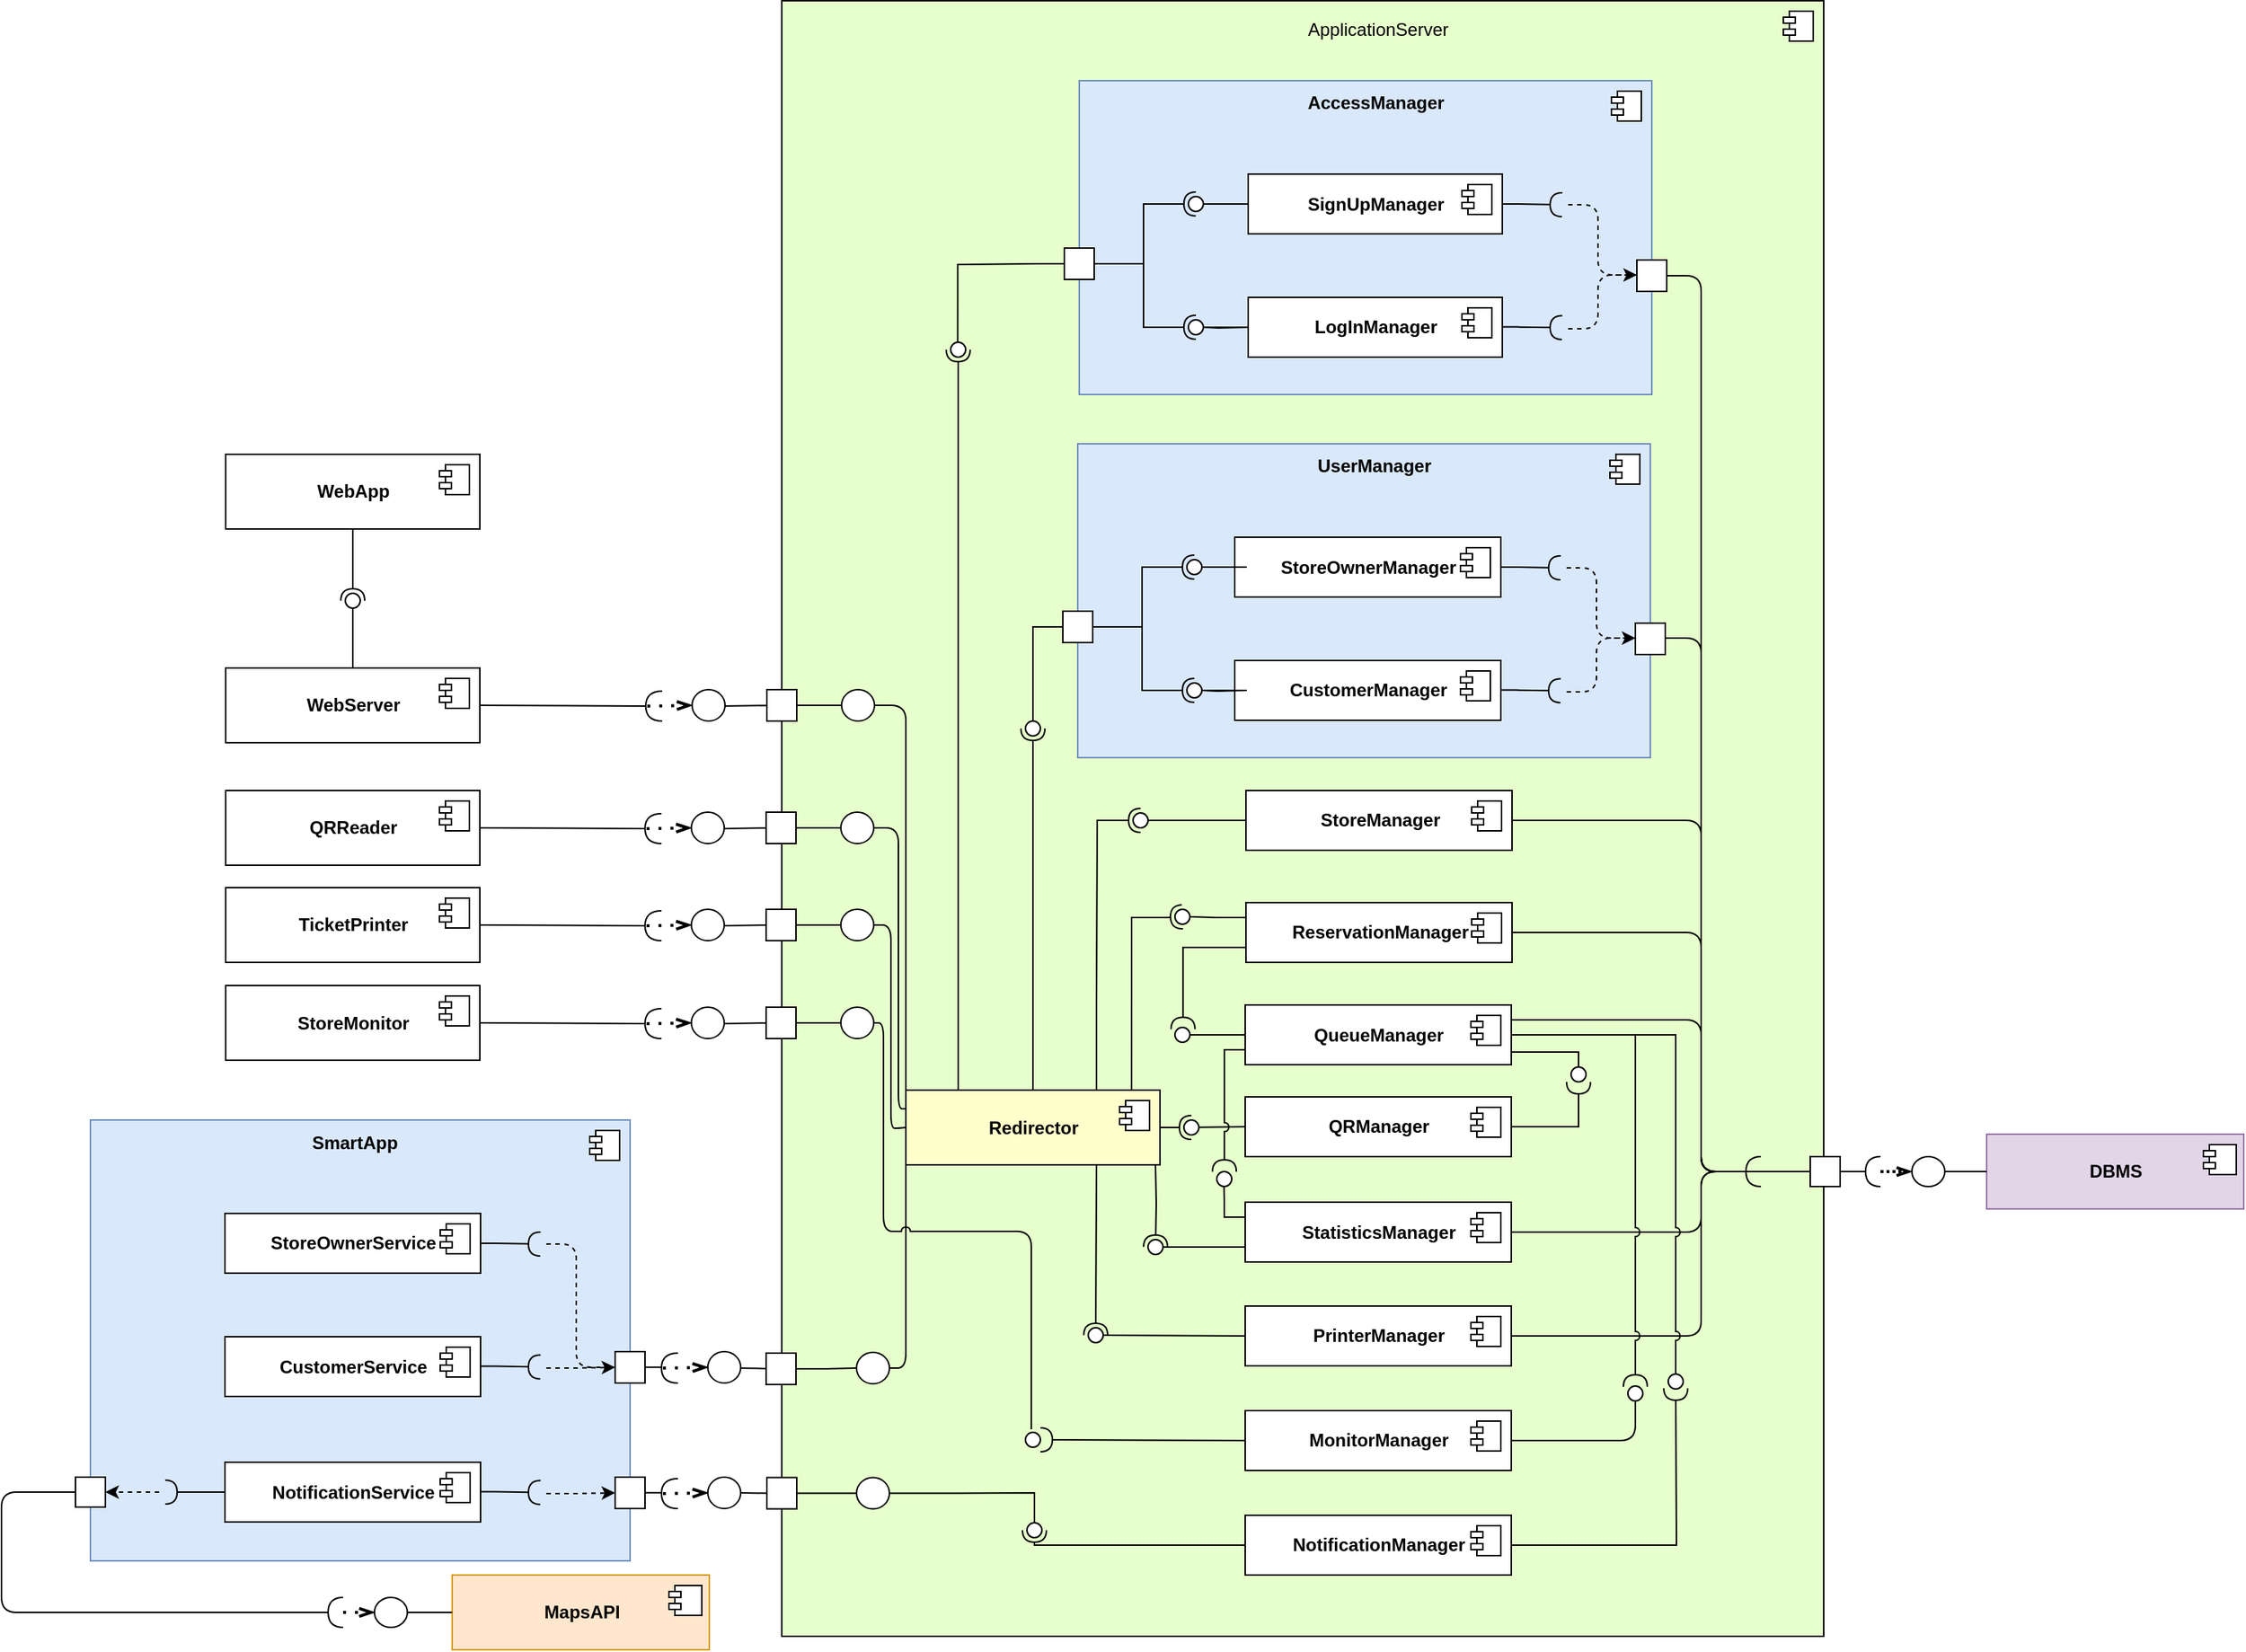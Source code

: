 <mxfile version="13.9.9" type="device"><diagram id="e8Hta2k75pfFjp-H9L64" name="Page-1"><mxGraphModel dx="2378" dy="2378" grid="1" gridSize="10" guides="1" tooltips="1" connect="1" arrows="1" fold="1" page="1" pageScale="1" pageWidth="827" pageHeight="1169" math="0" shadow="0"><root><mxCell id="0"/><mxCell id="1" parent="0"/><mxCell id="3aa-docVxG7DkZ8rMDdQ-1" value="" style="html=1;dropTarget=0;fillColor=#E6FFCC;" parent="1" vertex="1"><mxGeometry x="332" y="-133.5" width="697" height="1094.5" as="geometry"/></mxCell><mxCell id="3aa-docVxG7DkZ8rMDdQ-2" value="" style="shape=module;jettyWidth=8;jettyHeight=4;" parent="3aa-docVxG7DkZ8rMDdQ-1" vertex="1"><mxGeometry x="1" width="20" height="20" relative="1" as="geometry"><mxPoint x="-27" y="7" as="offset"/></mxGeometry></mxCell><mxCell id="3aa-docVxG7DkZ8rMDdQ-163" value="" style="html=1;dropTarget=0;fillColor=#dae8fc;strokeColor=#6c8ebf;" parent="1" vertex="1"><mxGeometry x="531" y="-80" width="383" height="210" as="geometry"/></mxCell><mxCell id="3aa-docVxG7DkZ8rMDdQ-164" value="" style="shape=module;jettyWidth=8;jettyHeight=4;" parent="3aa-docVxG7DkZ8rMDdQ-163" vertex="1"><mxGeometry x="1" width="20" height="20" relative="1" as="geometry"><mxPoint x="-27" y="7" as="offset"/></mxGeometry></mxCell><mxCell id="3aa-docVxG7DkZ8rMDdQ-3" value="ApplicationServer" style="text;html=1;strokeColor=none;fillColor=none;align=center;verticalAlign=middle;whiteSpace=wrap;rounded=0;" parent="1" vertex="1"><mxGeometry x="671" y="-124.5" width="120" height="20" as="geometry"/></mxCell><mxCell id="3aa-docVxG7DkZ8rMDdQ-4" value="&lt;b&gt;LogInManager&lt;/b&gt;" style="html=1;dropTarget=0;" parent="1" vertex="1"><mxGeometry x="644" y="65" width="170" height="40" as="geometry"/></mxCell><mxCell id="3aa-docVxG7DkZ8rMDdQ-5" value="" style="shape=module;jettyWidth=8;jettyHeight=4;" parent="3aa-docVxG7DkZ8rMDdQ-4" vertex="1"><mxGeometry x="1" width="20" height="20" relative="1" as="geometry"><mxPoint x="-27" y="7" as="offset"/></mxGeometry></mxCell><mxCell id="3aa-docVxG7DkZ8rMDdQ-6" value="&lt;b&gt;SignUpManager&lt;/b&gt;" style="html=1;dropTarget=0;" parent="1" vertex="1"><mxGeometry x="644" y="-17.5" width="170" height="40" as="geometry"/></mxCell><mxCell id="3aa-docVxG7DkZ8rMDdQ-7" value="" style="shape=module;jettyWidth=8;jettyHeight=4;" parent="3aa-docVxG7DkZ8rMDdQ-6" vertex="1"><mxGeometry x="1" width="20" height="20" relative="1" as="geometry"><mxPoint x="-27" y="7" as="offset"/></mxGeometry></mxCell><mxCell id="3aa-docVxG7DkZ8rMDdQ-12" value="&lt;b&gt;DBMS&lt;/b&gt;" style="html=1;dropTarget=0;fillColor=#e1d5e7;strokeColor=#9673a6;" parent="1" vertex="1"><mxGeometry x="1138" y="625" width="172" height="50" as="geometry"/></mxCell><mxCell id="3aa-docVxG7DkZ8rMDdQ-13" value="" style="shape=module;jettyWidth=8;jettyHeight=4;" parent="3aa-docVxG7DkZ8rMDdQ-12" vertex="1"><mxGeometry x="1" width="22" height="20" relative="1" as="geometry"><mxPoint x="-27" y="7" as="offset"/></mxGeometry></mxCell><mxCell id="3aa-docVxG7DkZ8rMDdQ-14" value="" style="shape=requiredInterface;html=1;verticalLabelPosition=bottom;direction=west;" parent="1" vertex="1"><mxGeometry x="1057" y="640" width="10" height="20" as="geometry"/></mxCell><mxCell id="3aa-docVxG7DkZ8rMDdQ-15" value="" style="ellipse;fillColor=#ffffff;strokeColor=#000000;" parent="1" vertex="1"><mxGeometry x="1088" y="640" width="22" height="20" as="geometry"/></mxCell><mxCell id="3aa-docVxG7DkZ8rMDdQ-16" value="" style="endArrow=none;html=1;entryX=0;entryY=0.5;entryDx=0;entryDy=0;exitX=1;exitY=0.5;exitDx=0;exitDy=0;" parent="1" source="3aa-docVxG7DkZ8rMDdQ-15" target="3aa-docVxG7DkZ8rMDdQ-12" edge="1"><mxGeometry width="50" height="50" relative="1" as="geometry"><mxPoint x="1088" y="725" as="sourcePoint"/><mxPoint x="1138" y="675" as="targetPoint"/></mxGeometry></mxCell><mxCell id="3aa-docVxG7DkZ8rMDdQ-17" value="" style="endArrow=openThin;dashed=1;html=1;strokeWidth=2;entryX=0;entryY=0.5;entryDx=0;entryDy=0;exitX=0;exitY=0.5;exitDx=0;exitDy=0;exitPerimeter=0;endFill=0;dashPattern=1 1;" parent="1" source="3aa-docVxG7DkZ8rMDdQ-14" target="3aa-docVxG7DkZ8rMDdQ-15" edge="1"><mxGeometry width="50" height="50" relative="1" as="geometry"><mxPoint x="1047" y="740" as="sourcePoint"/><mxPoint x="1097" y="690" as="targetPoint"/></mxGeometry></mxCell><mxCell id="3aa-docVxG7DkZ8rMDdQ-18" value="" style="rounded=0;whiteSpace=wrap;html=1;" parent="1" vertex="1"><mxGeometry x="1020" y="640" width="20" height="20" as="geometry"/></mxCell><mxCell id="3aa-docVxG7DkZ8rMDdQ-19" value="" style="shape=requiredInterface;html=1;verticalLabelPosition=bottom;direction=west;" parent="1" vertex="1"><mxGeometry x="977" y="640" width="10" height="20" as="geometry"/></mxCell><mxCell id="3aa-docVxG7DkZ8rMDdQ-20" value="" style="endArrow=none;html=1;entryX=0;entryY=0.5;entryDx=0;entryDy=0;" parent="1" target="3aa-docVxG7DkZ8rMDdQ-18" edge="1"><mxGeometry width="50" height="50" relative="1" as="geometry"><mxPoint x="987" y="650" as="sourcePoint"/><mxPoint x="937" y="600" as="targetPoint"/></mxGeometry></mxCell><mxCell id="3aa-docVxG7DkZ8rMDdQ-21" value="" style="endArrow=none;html=1;entryX=1;entryY=0.5;entryDx=0;entryDy=0;entryPerimeter=0;exitX=1;exitY=0.5;exitDx=0;exitDy=0;" parent="1" source="3aa-docVxG7DkZ8rMDdQ-18" target="3aa-docVxG7DkZ8rMDdQ-14" edge="1"><mxGeometry width="50" height="50" relative="1" as="geometry"><mxPoint x="997" y="660" as="sourcePoint"/><mxPoint x="1037" y="660" as="targetPoint"/></mxGeometry></mxCell><mxCell id="3aa-docVxG7DkZ8rMDdQ-22" value="&lt;b&gt;WebApp&lt;/b&gt;" style="html=1;dropTarget=0;" parent="1" vertex="1"><mxGeometry x="-40" y="170" width="170" height="50" as="geometry"/></mxCell><mxCell id="3aa-docVxG7DkZ8rMDdQ-23" value="" style="shape=module;jettyWidth=8;jettyHeight=4;" parent="3aa-docVxG7DkZ8rMDdQ-22" vertex="1"><mxGeometry x="1" width="20" height="20" relative="1" as="geometry"><mxPoint x="-27" y="7" as="offset"/></mxGeometry></mxCell><mxCell id="3aa-docVxG7DkZ8rMDdQ-24" value="&lt;b&gt;ReservationManager&lt;br&gt;&lt;/b&gt;" style="html=1;dropTarget=0;" parent="1" vertex="1"><mxGeometry x="642.5" y="470" width="178" height="40" as="geometry"/></mxCell><mxCell id="3aa-docVxG7DkZ8rMDdQ-25" value="" style="shape=module;jettyWidth=8;jettyHeight=4;" parent="3aa-docVxG7DkZ8rMDdQ-24" vertex="1"><mxGeometry x="1" width="20" height="20" relative="1" as="geometry"><mxPoint x="-27" y="7" as="offset"/></mxGeometry></mxCell><mxCell id="3aa-docVxG7DkZ8rMDdQ-28" value="" style="shape=requiredInterface;html=1;verticalLabelPosition=bottom;direction=west;" parent="1" vertex="1"><mxGeometry x="251.5" y="771.5" width="11" height="20" as="geometry"/></mxCell><mxCell id="3aa-docVxG7DkZ8rMDdQ-29" value="" style="rounded=0;whiteSpace=wrap;html=1;" parent="1" vertex="1"><mxGeometry x="321.5" y="771.5" width="20" height="21" as="geometry"/></mxCell><mxCell id="3aa-docVxG7DkZ8rMDdQ-30" value="" style="endArrow=none;html=1;" parent="1" target="3aa-docVxG7DkZ8rMDdQ-29" edge="1"><mxGeometry width="50" height="50" relative="1" as="geometry"><mxPoint x="302.5" y="781.5" as="sourcePoint"/><mxPoint x="422.5" y="781.5" as="targetPoint"/></mxGeometry></mxCell><mxCell id="3aa-docVxG7DkZ8rMDdQ-31" value="" style="ellipse;fillColor=#ffffff;strokeColor=#000000;" parent="1" vertex="1"><mxGeometry x="282.5" y="770.5" width="22" height="21" as="geometry"/></mxCell><mxCell id="3aa-docVxG7DkZ8rMDdQ-32" value="" style="endArrow=openThin;dashed=1;html=1;dashPattern=1 3;strokeWidth=2;entryX=0;entryY=0.5;entryDx=0;entryDy=0;endFill=0;" parent="1" target="3aa-docVxG7DkZ8rMDdQ-31" edge="1"><mxGeometry width="50" height="50" relative="1" as="geometry"><mxPoint x="252.5" y="781.5" as="sourcePoint"/><mxPoint x="582.5" y="866.5" as="targetPoint"/></mxGeometry></mxCell><mxCell id="3aa-docVxG7DkZ8rMDdQ-33" value="" style="endArrow=none;html=1;edgeStyle=orthogonalEdgeStyle;" parent="1" edge="1"><mxGeometry width="50" height="50" relative="1" as="geometry"><mxPoint x="240.5" y="780.92" as="sourcePoint"/><mxPoint x="251.5" y="780.92" as="targetPoint"/></mxGeometry></mxCell><mxCell id="3aa-docVxG7DkZ8rMDdQ-36" value="&lt;b&gt;MapsAPI&lt;/b&gt;" style="html=1;dropTarget=0;fillColor=#ffe6cc;strokeColor=#d79b00;" parent="1" vertex="1"><mxGeometry x="111.5" y="920" width="172" height="50" as="geometry"/></mxCell><mxCell id="3aa-docVxG7DkZ8rMDdQ-37" value="" style="shape=module;jettyWidth=8;jettyHeight=4;" parent="3aa-docVxG7DkZ8rMDdQ-36" vertex="1"><mxGeometry x="1" width="22" height="20" relative="1" as="geometry"><mxPoint x="-27" y="7" as="offset"/></mxGeometry></mxCell><mxCell id="3aa-docVxG7DkZ8rMDdQ-38" value="" style="shape=requiredInterface;html=1;verticalLabelPosition=bottom;direction=west;" parent="1" vertex="1"><mxGeometry x="28.5" y="935" width="10" height="20" as="geometry"/></mxCell><mxCell id="3aa-docVxG7DkZ8rMDdQ-39" value="" style="ellipse;fillColor=#ffffff;strokeColor=#000000;" parent="1" vertex="1"><mxGeometry x="59.5" y="935" width="22" height="20" as="geometry"/></mxCell><mxCell id="3aa-docVxG7DkZ8rMDdQ-40" value="" style="endArrow=none;html=1;entryX=0;entryY=0.5;entryDx=0;entryDy=0;exitX=1;exitY=0.5;exitDx=0;exitDy=0;" parent="1" source="3aa-docVxG7DkZ8rMDdQ-39" target="3aa-docVxG7DkZ8rMDdQ-36" edge="1"><mxGeometry width="50" height="50" relative="1" as="geometry"><mxPoint x="59.5" y="1020" as="sourcePoint"/><mxPoint x="109.5" y="970" as="targetPoint"/></mxGeometry></mxCell><mxCell id="3aa-docVxG7DkZ8rMDdQ-41" value="" style="endArrow=openThin;dashed=1;html=1;dashPattern=1 3;strokeWidth=2;entryX=0;entryY=0.5;entryDx=0;entryDy=0;exitX=0;exitY=0.5;exitDx=0;exitDy=0;exitPerimeter=0;endFill=0;" parent="1" source="3aa-docVxG7DkZ8rMDdQ-38" target="3aa-docVxG7DkZ8rMDdQ-39" edge="1"><mxGeometry width="50" height="50" relative="1" as="geometry"><mxPoint x="18.5" y="1035" as="sourcePoint"/><mxPoint x="68.5" y="985" as="targetPoint"/></mxGeometry></mxCell><mxCell id="3aa-docVxG7DkZ8rMDdQ-45" value="" style="endArrow=none;html=1;entryX=1;entryY=0.5;entryDx=0;entryDy=0;entryPerimeter=0;exitX=0;exitY=0.5;exitDx=0;exitDy=0;edgeStyle=orthogonalEdgeStyle;" parent="1" source="3aa-docVxG7DkZ8rMDdQ-42" target="3aa-docVxG7DkZ8rMDdQ-38" edge="1"><mxGeometry width="50" height="50" relative="1" as="geometry"><mxPoint x="-3.5" y="945" as="sourcePoint"/><mxPoint x="36.5" y="945" as="targetPoint"/><Array as="points"><mxPoint x="-190" y="865"/><mxPoint x="-190" y="945"/></Array></mxGeometry></mxCell><mxCell id="3aa-docVxG7DkZ8rMDdQ-46" value="&lt;b&gt;WebServer&lt;/b&gt;" style="html=1;dropTarget=0;" parent="1" vertex="1"><mxGeometry x="-40" y="313" width="170" height="50" as="geometry"/></mxCell><mxCell id="3aa-docVxG7DkZ8rMDdQ-47" value="" style="shape=module;jettyWidth=8;jettyHeight=4;" parent="3aa-docVxG7DkZ8rMDdQ-46" vertex="1"><mxGeometry x="1" width="20" height="20" relative="1" as="geometry"><mxPoint x="-27" y="7" as="offset"/></mxGeometry></mxCell><mxCell id="3aa-docVxG7DkZ8rMDdQ-48" value="" style="shape=requiredInterface;html=1;verticalLabelPosition=bottom;direction=west;" parent="1" vertex="1"><mxGeometry x="241" y="328.5" width="11" height="20" as="geometry"/></mxCell><mxCell id="3aa-docVxG7DkZ8rMDdQ-49" value="" style="rounded=0;whiteSpace=wrap;html=1;" parent="1" vertex="1"><mxGeometry x="322" y="327.5" width="20" height="21" as="geometry"/></mxCell><mxCell id="3aa-docVxG7DkZ8rMDdQ-50" value="" style="endArrow=none;html=1;" parent="1" target="3aa-docVxG7DkZ8rMDdQ-49" edge="1"><mxGeometry width="50" height="50" relative="1" as="geometry"><mxPoint x="292" y="338.5" as="sourcePoint"/><mxPoint x="412" y="338.5" as="targetPoint"/></mxGeometry></mxCell><mxCell id="3aa-docVxG7DkZ8rMDdQ-51" value="" style="ellipse;fillColor=#ffffff;strokeColor=#000000;" parent="1" vertex="1"><mxGeometry x="272" y="327.5" width="22" height="21" as="geometry"/></mxCell><mxCell id="3aa-docVxG7DkZ8rMDdQ-52" value="" style="endArrow=openThin;dashed=1;html=1;dashPattern=1 3;strokeWidth=2;entryX=0;entryY=0.5;entryDx=0;entryDy=0;endFill=0;" parent="1" target="3aa-docVxG7DkZ8rMDdQ-51" edge="1"><mxGeometry width="50" height="50" relative="1" as="geometry"><mxPoint x="242" y="338.5" as="sourcePoint"/><mxPoint x="572" y="423.5" as="targetPoint"/></mxGeometry></mxCell><mxCell id="3aa-docVxG7DkZ8rMDdQ-53" value="" style="endArrow=none;html=1;exitX=1;exitY=0.5;exitDx=0;exitDy=0;entryX=1;entryY=0.5;entryDx=0;entryDy=0;entryPerimeter=0;" parent="1" source="3aa-docVxG7DkZ8rMDdQ-46" target="3aa-docVxG7DkZ8rMDdQ-48" edge="1"><mxGeometry width="50" height="50" relative="1" as="geometry"><mxPoint x="522" y="473.5" as="sourcePoint"/><mxPoint x="572" y="423.5" as="targetPoint"/></mxGeometry></mxCell><mxCell id="3aa-docVxG7DkZ8rMDdQ-54" value="" style="ellipse;fillColor=#ffffff;strokeColor=#000000;" parent="1" vertex="1"><mxGeometry x="372" y="327.5" width="22" height="21" as="geometry"/></mxCell><mxCell id="3aa-docVxG7DkZ8rMDdQ-55" value="" style="ellipse;fillColor=#ffffff;strokeColor=#000000;" parent="1" vertex="1"><mxGeometry x="382" y="771" width="22" height="21" as="geometry"/></mxCell><mxCell id="3aa-docVxG7DkZ8rMDdQ-56" value="" style="endArrow=none;html=1;exitX=1;exitY=0.5;exitDx=0;exitDy=0;entryX=0;entryY=0.5;entryDx=0;entryDy=0;edgeStyle=orthogonalEdgeStyle;" parent="1" source="3aa-docVxG7DkZ8rMDdQ-29" target="3aa-docVxG7DkZ8rMDdQ-55" edge="1"><mxGeometry width="50" height="50" relative="1" as="geometry"><mxPoint x="552" y="885.5" as="sourcePoint"/><mxPoint x="602" y="835.5" as="targetPoint"/><Array as="points"><mxPoint x="362" y="782"/></Array></mxGeometry></mxCell><mxCell id="3aa-docVxG7DkZ8rMDdQ-57" value="" style="endArrow=none;html=1;exitX=1;exitY=0.5;exitDx=0;exitDy=0;entryX=0;entryY=0.5;entryDx=0;entryDy=0;" parent="1" source="3aa-docVxG7DkZ8rMDdQ-49" target="3aa-docVxG7DkZ8rMDdQ-54" edge="1"><mxGeometry width="50" height="50" relative="1" as="geometry"><mxPoint x="442" y="398" as="sourcePoint"/><mxPoint x="492" y="348" as="targetPoint"/></mxGeometry></mxCell><mxCell id="3aa-docVxG7DkZ8rMDdQ-58" value="" style="endArrow=none;html=1;exitX=1;exitY=0.5;exitDx=0;exitDy=0;entryX=0;entryY=0;entryDx=0;entryDy=0;edgeStyle=orthogonalEdgeStyle;" parent="1" source="3aa-docVxG7DkZ8rMDdQ-54" target="3aa-docVxG7DkZ8rMDdQ-34" edge="1"><mxGeometry width="50" height="50" relative="1" as="geometry"><mxPoint x="517" y="660" as="sourcePoint"/><mxPoint x="567" y="610" as="targetPoint"/><Array as="points"><mxPoint x="415" y="338"/></Array></mxGeometry></mxCell><mxCell id="3aa-docVxG7DkZ8rMDdQ-59" value="" style="endArrow=none;html=1;exitX=1;exitY=0.5;exitDx=0;exitDy=0;entryX=0;entryY=0.25;entryDx=0;entryDy=0;edgeStyle=orthogonalEdgeStyle;" parent="1" source="3aa-docVxG7DkZ8rMDdQ-55" target="3aa-docVxG7DkZ8rMDdQ-34" edge="1"><mxGeometry width="50" height="50" relative="1" as="geometry"><mxPoint x="517" y="660" as="sourcePoint"/><mxPoint x="567" y="610" as="targetPoint"/><Array as="points"><mxPoint x="415" y="781"/></Array></mxGeometry></mxCell><mxCell id="3aa-docVxG7DkZ8rMDdQ-63" value="" style="rounded=0;orthogonalLoop=1;jettySize=auto;html=1;endArrow=none;endFill=0;exitX=0;exitY=0.5;exitDx=0;exitDy=0;edgeStyle=orthogonalEdgeStyle;entryX=0.467;entryY=0.033;entryDx=0;entryDy=0;entryPerimeter=0;" parent="1" source="3aa-docVxG7DkZ8rMDdQ-168" target="3aa-docVxG7DkZ8rMDdQ-65" edge="1"><mxGeometry relative="1" as="geometry"><mxPoint x="529" y="385" as="sourcePoint"/><mxPoint x="444" y="95" as="targetPoint"/><Array as="points"><mxPoint x="504" y="43"/><mxPoint x="436" y="43"/></Array></mxGeometry></mxCell><mxCell id="3aa-docVxG7DkZ8rMDdQ-64" value="" style="rounded=0;orthogonalLoop=1;jettySize=auto;html=1;endArrow=halfCircle;endFill=0;entryX=0.5;entryY=0.5;entryDx=0;entryDy=0;endSize=6;strokeWidth=1;edgeStyle=orthogonalEdgeStyle;exitX=0.206;exitY=0.024;exitDx=0;exitDy=0;exitPerimeter=0;" parent="1" source="3aa-docVxG7DkZ8rMDdQ-34" target="3aa-docVxG7DkZ8rMDdQ-65" edge="1"><mxGeometry relative="1" as="geometry"><mxPoint x="450" y="597" as="sourcePoint"/><Array as="points"/></mxGeometry></mxCell><mxCell id="3aa-docVxG7DkZ8rMDdQ-65" value="" style="ellipse;whiteSpace=wrap;html=1;fontFamily=Helvetica;fontSize=12;fontColor=#000000;align=center;strokeColor=#000000;fillColor=#ffffff;points=[];aspect=fixed;resizable=0;" parent="1" vertex="1"><mxGeometry x="445" y="95" width="10" height="10" as="geometry"/></mxCell><mxCell id="3aa-docVxG7DkZ8rMDdQ-66" value="" style="rounded=0;orthogonalLoop=1;jettySize=auto;html=1;endArrow=none;endFill=0;exitX=0;exitY=0.25;exitDx=0;exitDy=0;edgeStyle=orthogonalEdgeStyle;" parent="1" source="3aa-docVxG7DkZ8rMDdQ-24" target="3aa-docVxG7DkZ8rMDdQ-68" edge="1"><mxGeometry relative="1" as="geometry"><mxPoint x="457" y="645" as="sourcePoint"/></mxGeometry></mxCell><mxCell id="3aa-docVxG7DkZ8rMDdQ-67" value="" style="rounded=0;orthogonalLoop=1;jettySize=auto;html=1;endArrow=halfCircle;endFill=0;entryX=0.5;entryY=0.5;entryDx=0;entryDy=0;endSize=6;strokeWidth=1;edgeStyle=orthogonalEdgeStyle;exitX=0.888;exitY=0.03;exitDx=0;exitDy=0;exitPerimeter=0;" parent="1" source="3aa-docVxG7DkZ8rMDdQ-34" target="3aa-docVxG7DkZ8rMDdQ-68" edge="1"><mxGeometry relative="1" as="geometry"><mxPoint x="540" y="593" as="sourcePoint"/><Array as="points"><mxPoint x="566" y="480"/><mxPoint x="590" y="480"/></Array></mxGeometry></mxCell><mxCell id="3aa-docVxG7DkZ8rMDdQ-68" value="" style="ellipse;whiteSpace=wrap;html=1;fontFamily=Helvetica;fontSize=12;fontColor=#000000;align=center;strokeColor=#000000;fillColor=#ffffff;points=[];aspect=fixed;resizable=0;" parent="1" vertex="1"><mxGeometry x="595" y="474.5" width="10" height="10" as="geometry"/></mxCell><mxCell id="3aa-docVxG7DkZ8rMDdQ-69" value="&lt;b&gt;QRReader&lt;/b&gt;" style="html=1;dropTarget=0;" parent="1" vertex="1"><mxGeometry x="-40" y="395" width="170" height="50" as="geometry"/></mxCell><mxCell id="3aa-docVxG7DkZ8rMDdQ-70" value="" style="shape=module;jettyWidth=8;jettyHeight=4;" parent="3aa-docVxG7DkZ8rMDdQ-69" vertex="1"><mxGeometry x="1" width="20" height="20" relative="1" as="geometry"><mxPoint x="-27" y="7" as="offset"/></mxGeometry></mxCell><mxCell id="3aa-docVxG7DkZ8rMDdQ-71" value="" style="shape=requiredInterface;html=1;verticalLabelPosition=bottom;direction=west;" parent="1" vertex="1"><mxGeometry x="240.5" y="410.5" width="11" height="20" as="geometry"/></mxCell><mxCell id="3aa-docVxG7DkZ8rMDdQ-72" value="" style="rounded=0;whiteSpace=wrap;html=1;" parent="1" vertex="1"><mxGeometry x="321.5" y="409.5" width="20" height="21" as="geometry"/></mxCell><mxCell id="3aa-docVxG7DkZ8rMDdQ-73" value="" style="endArrow=none;html=1;" parent="1" target="3aa-docVxG7DkZ8rMDdQ-72" edge="1"><mxGeometry width="50" height="50" relative="1" as="geometry"><mxPoint x="291.5" y="420.5" as="sourcePoint"/><mxPoint x="411.5" y="420.5" as="targetPoint"/></mxGeometry></mxCell><mxCell id="3aa-docVxG7DkZ8rMDdQ-74" value="" style="ellipse;fillColor=#ffffff;strokeColor=#000000;" parent="1" vertex="1"><mxGeometry x="271.5" y="409.5" width="22" height="21" as="geometry"/></mxCell><mxCell id="3aa-docVxG7DkZ8rMDdQ-75" value="" style="endArrow=openThin;dashed=1;html=1;dashPattern=1 3;strokeWidth=2;entryX=0;entryY=0.5;entryDx=0;entryDy=0;endFill=0;" parent="1" target="3aa-docVxG7DkZ8rMDdQ-74" edge="1"><mxGeometry width="50" height="50" relative="1" as="geometry"><mxPoint x="241.5" y="420.5" as="sourcePoint"/><mxPoint x="571.5" y="505.5" as="targetPoint"/></mxGeometry></mxCell><mxCell id="3aa-docVxG7DkZ8rMDdQ-76" value="" style="endArrow=none;html=1;exitX=1;exitY=0.5;exitDx=0;exitDy=0;entryX=1;entryY=0.5;entryDx=0;entryDy=0;entryPerimeter=0;" parent="1" source="3aa-docVxG7DkZ8rMDdQ-69" target="3aa-docVxG7DkZ8rMDdQ-71" edge="1"><mxGeometry width="50" height="50" relative="1" as="geometry"><mxPoint x="521.5" y="555.5" as="sourcePoint"/><mxPoint x="571.5" y="505.5" as="targetPoint"/></mxGeometry></mxCell><mxCell id="3aa-docVxG7DkZ8rMDdQ-77" value="" style="ellipse;fillColor=#ffffff;strokeColor=#000000;" parent="1" vertex="1"><mxGeometry x="371.5" y="409.5" width="22" height="21" as="geometry"/></mxCell><mxCell id="3aa-docVxG7DkZ8rMDdQ-78" value="" style="endArrow=none;html=1;exitX=1;exitY=0.5;exitDx=0;exitDy=0;entryX=0;entryY=0.5;entryDx=0;entryDy=0;" parent="1" source="3aa-docVxG7DkZ8rMDdQ-72" target="3aa-docVxG7DkZ8rMDdQ-77" edge="1"><mxGeometry width="50" height="50" relative="1" as="geometry"><mxPoint x="541.5" y="445" as="sourcePoint"/><mxPoint x="591.5" y="395" as="targetPoint"/></mxGeometry></mxCell><mxCell id="3aa-docVxG7DkZ8rMDdQ-79" value="" style="endArrow=none;html=1;entryX=0;entryY=0.25;entryDx=0;entryDy=0;exitX=1;exitY=0.5;exitDx=0;exitDy=0;edgeStyle=orthogonalEdgeStyle;" parent="1" source="3aa-docVxG7DkZ8rMDdQ-77" target="3aa-docVxG7DkZ8rMDdQ-34" edge="1"><mxGeometry width="50" height="50" relative="1" as="geometry"><mxPoint x="337" y="780" as="sourcePoint"/><mxPoint x="387" y="730" as="targetPoint"/><Array as="points"><mxPoint x="410" y="420"/><mxPoint x="410" y="608"/></Array></mxGeometry></mxCell><mxCell id="3aa-docVxG7DkZ8rMDdQ-83" value="" style="rounded=0;orthogonalLoop=1;jettySize=auto;html=1;endArrow=none;endFill=0;exitX=0;exitY=0.5;exitDx=0;exitDy=0;edgeStyle=orthogonalEdgeStyle;" parent="1" source="3aa-docVxG7DkZ8rMDdQ-213" target="3aa-docVxG7DkZ8rMDdQ-85" edge="1"><mxGeometry relative="1" as="geometry"><mxPoint x="647" y="228.75" as="sourcePoint"/></mxGeometry></mxCell><mxCell id="3aa-docVxG7DkZ8rMDdQ-84" value="" style="rounded=0;orthogonalLoop=1;jettySize=auto;html=1;endArrow=halfCircle;endFill=0;entryX=0.5;entryY=0.5;entryDx=0;entryDy=0;endSize=6;strokeWidth=1;exitX=0.5;exitY=0;exitDx=0;exitDy=0;edgeStyle=orthogonalEdgeStyle;" parent="1" source="3aa-docVxG7DkZ8rMDdQ-34" target="3aa-docVxG7DkZ8rMDdQ-85" edge="1"><mxGeometry relative="1" as="geometry"><mxPoint x="625" y="495" as="sourcePoint"/></mxGeometry></mxCell><mxCell id="3aa-docVxG7DkZ8rMDdQ-85" value="" style="ellipse;whiteSpace=wrap;html=1;fontFamily=Helvetica;fontSize=12;fontColor=#000000;align=center;strokeColor=#000000;fillColor=#ffffff;points=[];aspect=fixed;resizable=0;" parent="1" vertex="1"><mxGeometry x="495" y="348.5" width="10" height="10" as="geometry"/></mxCell><mxCell id="3aa-docVxG7DkZ8rMDdQ-86" value="&lt;b&gt;TicketPrinter&lt;/b&gt;" style="html=1;dropTarget=0;" parent="1" vertex="1"><mxGeometry x="-40" y="460" width="170" height="50" as="geometry"/></mxCell><mxCell id="3aa-docVxG7DkZ8rMDdQ-87" value="" style="shape=module;jettyWidth=8;jettyHeight=4;" parent="3aa-docVxG7DkZ8rMDdQ-86" vertex="1"><mxGeometry x="1" width="20" height="20" relative="1" as="geometry"><mxPoint x="-27" y="7" as="offset"/></mxGeometry></mxCell><mxCell id="3aa-docVxG7DkZ8rMDdQ-88" value="" style="shape=requiredInterface;html=1;verticalLabelPosition=bottom;direction=west;" parent="1" vertex="1"><mxGeometry x="240.5" y="475.5" width="11" height="20" as="geometry"/></mxCell><mxCell id="3aa-docVxG7DkZ8rMDdQ-89" value="" style="rounded=0;whiteSpace=wrap;html=1;" parent="1" vertex="1"><mxGeometry x="321.5" y="474.5" width="20" height="21" as="geometry"/></mxCell><mxCell id="3aa-docVxG7DkZ8rMDdQ-90" value="" style="endArrow=none;html=1;" parent="1" target="3aa-docVxG7DkZ8rMDdQ-89" edge="1"><mxGeometry width="50" height="50" relative="1" as="geometry"><mxPoint x="291.5" y="485.5" as="sourcePoint"/><mxPoint x="411.5" y="485.5" as="targetPoint"/></mxGeometry></mxCell><mxCell id="3aa-docVxG7DkZ8rMDdQ-91" value="" style="ellipse;fillColor=#ffffff;strokeColor=#000000;" parent="1" vertex="1"><mxGeometry x="271.5" y="474.5" width="22" height="21" as="geometry"/></mxCell><mxCell id="3aa-docVxG7DkZ8rMDdQ-92" value="" style="endArrow=openThin;dashed=1;html=1;dashPattern=1 3;strokeWidth=2;entryX=0;entryY=0.5;entryDx=0;entryDy=0;endFill=0;" parent="1" target="3aa-docVxG7DkZ8rMDdQ-91" edge="1"><mxGeometry width="50" height="50" relative="1" as="geometry"><mxPoint x="241.5" y="485.5" as="sourcePoint"/><mxPoint x="571.5" y="570.5" as="targetPoint"/></mxGeometry></mxCell><mxCell id="3aa-docVxG7DkZ8rMDdQ-93" value="" style="endArrow=none;html=1;exitX=1;exitY=0.5;exitDx=0;exitDy=0;entryX=1;entryY=0.5;entryDx=0;entryDy=0;entryPerimeter=0;" parent="1" source="3aa-docVxG7DkZ8rMDdQ-86" target="3aa-docVxG7DkZ8rMDdQ-88" edge="1"><mxGeometry width="50" height="50" relative="1" as="geometry"><mxPoint x="521.5" y="620.5" as="sourcePoint"/><mxPoint x="571.5" y="570.5" as="targetPoint"/></mxGeometry></mxCell><mxCell id="3aa-docVxG7DkZ8rMDdQ-95" value="" style="endArrow=none;html=1;exitX=1;exitY=0.5;exitDx=0;exitDy=0;entryX=0;entryY=0.5;entryDx=0;entryDy=0;" parent="1" source="3aa-docVxG7DkZ8rMDdQ-89" target="3aa-docVxG7DkZ8rMDdQ-94" edge="1"><mxGeometry width="50" height="50" relative="1" as="geometry"><mxPoint x="541.5" y="510" as="sourcePoint"/><mxPoint x="591.5" y="460" as="targetPoint"/></mxGeometry></mxCell><mxCell id="3aa-docVxG7DkZ8rMDdQ-97" value="&lt;b&gt;NotificationManager&lt;br&gt;&lt;/b&gt;" style="html=1;dropTarget=0;" parent="1" vertex="1"><mxGeometry x="642" y="880" width="178" height="40" as="geometry"/></mxCell><mxCell id="3aa-docVxG7DkZ8rMDdQ-98" value="" style="shape=module;jettyWidth=8;jettyHeight=4;" parent="3aa-docVxG7DkZ8rMDdQ-97" vertex="1"><mxGeometry x="1" width="20" height="20" relative="1" as="geometry"><mxPoint x="-27" y="7" as="offset"/></mxGeometry></mxCell><mxCell id="3aa-docVxG7DkZ8rMDdQ-102" value="" style="rounded=0;orthogonalLoop=1;jettySize=auto;html=1;endArrow=none;endFill=0;exitX=0.5;exitY=0;exitDx=0;exitDy=0;" parent="1" source="3aa-docVxG7DkZ8rMDdQ-46" target="3aa-docVxG7DkZ8rMDdQ-104" edge="1"><mxGeometry relative="1" as="geometry"><mxPoint x="25" y="268" as="sourcePoint"/></mxGeometry></mxCell><mxCell id="3aa-docVxG7DkZ8rMDdQ-103" value="" style="rounded=0;orthogonalLoop=1;jettySize=auto;html=1;endArrow=halfCircle;endFill=0;entryX=0.5;entryY=0.5;entryDx=0;entryDy=0;endSize=6;strokeWidth=1;exitX=0.5;exitY=1;exitDx=0;exitDy=0;" parent="1" source="3aa-docVxG7DkZ8rMDdQ-22" target="3aa-docVxG7DkZ8rMDdQ-104" edge="1"><mxGeometry relative="1" as="geometry"><mxPoint x="65" y="268" as="sourcePoint"/></mxGeometry></mxCell><mxCell id="3aa-docVxG7DkZ8rMDdQ-104" value="" style="ellipse;whiteSpace=wrap;html=1;fontFamily=Helvetica;fontSize=12;fontColor=#000000;align=center;strokeColor=#000000;fillColor=#ffffff;points=[];aspect=fixed;resizable=0;" parent="1" vertex="1"><mxGeometry x="40" y="263" width="10" height="10" as="geometry"/></mxCell><mxCell id="3aa-docVxG7DkZ8rMDdQ-107" value="" style="endArrow=none;html=1;entryX=1;entryY=0.5;entryDx=0;entryDy=0;entryPerimeter=0;edgeStyle=orthogonalEdgeStyle;exitX=1;exitY=0.5;exitDx=0;exitDy=0;" parent="1" source="3aa-docVxG7DkZ8rMDdQ-202" target="3aa-docVxG7DkZ8rMDdQ-19" edge="1"><mxGeometry width="50" height="50" relative="1" as="geometry"><mxPoint x="1080" y="180" as="sourcePoint"/><mxPoint x="977" y="340" as="targetPoint"/><Array as="points"><mxPoint x="947" y="50"/><mxPoint x="947" y="650"/></Array></mxGeometry></mxCell><mxCell id="3aa-docVxG7DkZ8rMDdQ-109" value="" style="endArrow=none;html=1;exitX=1;exitY=0.5;exitDx=0;exitDy=0;exitPerimeter=0;edgeStyle=orthogonalEdgeStyle;entryX=1;entryY=0.5;entryDx=0;entryDy=0;" parent="1" source="3aa-docVxG7DkZ8rMDdQ-19" target="3aa-docVxG7DkZ8rMDdQ-226" edge="1"><mxGeometry width="50" height="50" relative="1" as="geometry"><mxPoint x="727" y="510" as="sourcePoint"/><mxPoint x="812" y="270" as="targetPoint"/><Array as="points"><mxPoint x="947" y="650"/><mxPoint x="947" y="293"/><mxPoint x="923" y="293"/></Array></mxGeometry></mxCell><mxCell id="3aa-docVxG7DkZ8rMDdQ-110" value="" style="endArrow=none;html=1;entryX=1;entryY=0.5;entryDx=0;entryDy=0;entryPerimeter=0;edgeStyle=orthogonalEdgeStyle;jumpStyle=arc;" parent="1" target="3aa-docVxG7DkZ8rMDdQ-19" edge="1"><mxGeometry width="50" height="50" relative="1" as="geometry"><mxPoint x="821" y="490" as="sourcePoint"/><mxPoint x="857" y="640" as="targetPoint"/><Array as="points"><mxPoint x="947" y="490"/><mxPoint x="947" y="650"/></Array></mxGeometry></mxCell><mxCell id="3aa-docVxG7DkZ8rMDdQ-119" value="&lt;b&gt;QueueManager&lt;br&gt;&lt;/b&gt;" style="html=1;dropTarget=0;" parent="1" vertex="1"><mxGeometry x="642" y="538.5" width="178" height="40" as="geometry"/></mxCell><mxCell id="3aa-docVxG7DkZ8rMDdQ-120" value="" style="shape=module;jettyWidth=8;jettyHeight=4;" parent="3aa-docVxG7DkZ8rMDdQ-119" vertex="1"><mxGeometry x="1" width="20" height="20" relative="1" as="geometry"><mxPoint x="-27" y="7" as="offset"/></mxGeometry></mxCell><mxCell id="3aa-docVxG7DkZ8rMDdQ-121" value="&lt;b&gt;QRManager&lt;br&gt;&lt;/b&gt;" style="html=1;dropTarget=0;" parent="1" vertex="1"><mxGeometry x="642" y="600" width="178" height="40" as="geometry"/></mxCell><mxCell id="3aa-docVxG7DkZ8rMDdQ-122" value="" style="shape=module;jettyWidth=8;jettyHeight=4;" parent="3aa-docVxG7DkZ8rMDdQ-121" vertex="1"><mxGeometry x="1" width="20" height="20" relative="1" as="geometry"><mxPoint x="-27" y="7" as="offset"/></mxGeometry></mxCell><mxCell id="3aa-docVxG7DkZ8rMDdQ-123" value="&lt;b&gt;MonitorManager&lt;br&gt;&lt;/b&gt;" style="html=1;dropTarget=0;" parent="1" vertex="1"><mxGeometry x="642" y="810" width="178" height="40" as="geometry"/></mxCell><mxCell id="3aa-docVxG7DkZ8rMDdQ-124" value="" style="shape=module;jettyWidth=8;jettyHeight=4;" parent="3aa-docVxG7DkZ8rMDdQ-123" vertex="1"><mxGeometry x="1" width="20" height="20" relative="1" as="geometry"><mxPoint x="-27" y="7" as="offset"/></mxGeometry></mxCell><mxCell id="3aa-docVxG7DkZ8rMDdQ-125" value="&lt;b&gt;StatisticsManager&lt;br&gt;&lt;/b&gt;" style="html=1;dropTarget=0;" parent="1" vertex="1"><mxGeometry x="642" y="670.5" width="178" height="40" as="geometry"/></mxCell><mxCell id="3aa-docVxG7DkZ8rMDdQ-126" value="" style="shape=module;jettyWidth=8;jettyHeight=4;" parent="3aa-docVxG7DkZ8rMDdQ-125" vertex="1"><mxGeometry x="1" width="20" height="20" relative="1" as="geometry"><mxPoint x="-27" y="7" as="offset"/></mxGeometry></mxCell><mxCell id="3aa-docVxG7DkZ8rMDdQ-127" value="&lt;b&gt;StoreManager&lt;br&gt;&lt;/b&gt;" style="html=1;dropTarget=0;" parent="1" vertex="1"><mxGeometry x="642.5" y="395" width="178" height="40" as="geometry"/></mxCell><mxCell id="3aa-docVxG7DkZ8rMDdQ-128" value="" style="shape=module;jettyWidth=8;jettyHeight=4;" parent="3aa-docVxG7DkZ8rMDdQ-127" vertex="1"><mxGeometry x="1" width="20" height="20" relative="1" as="geometry"><mxPoint x="-27" y="7" as="offset"/></mxGeometry></mxCell><mxCell id="3aa-docVxG7DkZ8rMDdQ-129" value="" style="endArrow=none;html=1;exitX=1;exitY=0.5;exitDx=0;exitDy=0;entryX=1;entryY=0.5;entryDx=0;entryDy=0;entryPerimeter=0;edgeStyle=orthogonalEdgeStyle;" parent="1" source="3aa-docVxG7DkZ8rMDdQ-127" target="3aa-docVxG7DkZ8rMDdQ-19" edge="1"><mxGeometry width="50" height="50" relative="1" as="geometry"><mxPoint x="817" y="500" as="sourcePoint"/><mxPoint x="867" y="450" as="targetPoint"/><Array as="points"><mxPoint x="947" y="415"/><mxPoint x="947" y="650"/></Array></mxGeometry></mxCell><mxCell id="3aa-docVxG7DkZ8rMDdQ-130" value="&lt;b&gt;PrinterManager&lt;br&gt;&lt;/b&gt;" style="html=1;dropTarget=0;" parent="1" vertex="1"><mxGeometry x="642" y="740" width="178" height="40" as="geometry"/></mxCell><mxCell id="3aa-docVxG7DkZ8rMDdQ-131" value="" style="shape=module;jettyWidth=8;jettyHeight=4;" parent="3aa-docVxG7DkZ8rMDdQ-130" vertex="1"><mxGeometry x="1" width="20" height="20" relative="1" as="geometry"><mxPoint x="-27" y="7" as="offset"/></mxGeometry></mxCell><mxCell id="3aa-docVxG7DkZ8rMDdQ-132" style="edgeStyle=orthogonalEdgeStyle;rounded=0;orthogonalLoop=1;jettySize=auto;html=1;exitX=0.5;exitY=1;exitDx=0;exitDy=0;" parent="1" source="3aa-docVxG7DkZ8rMDdQ-4" target="3aa-docVxG7DkZ8rMDdQ-4" edge="1"><mxGeometry relative="1" as="geometry"/></mxCell><mxCell id="3aa-docVxG7DkZ8rMDdQ-133" value="" style="endArrow=none;html=1;entryX=1;entryY=0.5;entryDx=0;entryDy=0;entryPerimeter=0;exitX=1;exitY=0.25;exitDx=0;exitDy=0;edgeStyle=orthogonalEdgeStyle;" parent="1" source="3aa-docVxG7DkZ8rMDdQ-119" target="3aa-docVxG7DkZ8rMDdQ-19" edge="1"><mxGeometry width="50" height="50" relative="1" as="geometry"><mxPoint x="747" y="560" as="sourcePoint"/><mxPoint x="797" y="510" as="targetPoint"/><Array as="points"><mxPoint x="947" y="549"/><mxPoint x="947" y="650"/></Array></mxGeometry></mxCell><mxCell id="3aa-docVxG7DkZ8rMDdQ-135" value="" style="endArrow=none;html=1;exitX=1;exitY=0.5;exitDx=0;exitDy=0;edgeStyle=orthogonalEdgeStyle;entryX=0;entryY=0.5;entryDx=0;entryDy=0;" parent="1" source="3aa-docVxG7DkZ8rMDdQ-125" target="3aa-docVxG7DkZ8rMDdQ-18" edge="1"><mxGeometry width="50" height="50" relative="1" as="geometry"><mxPoint x="822" y="630" as="sourcePoint"/><mxPoint x="1030" y="650" as="targetPoint"/><Array as="points"><mxPoint x="947" y="691"/><mxPoint x="947" y="650"/></Array></mxGeometry></mxCell><mxCell id="3aa-docVxG7DkZ8rMDdQ-136" value="" style="endArrow=none;html=1;exitX=1;exitY=0.5;exitDx=0;exitDy=0;entryX=1;entryY=0.5;entryDx=0;entryDy=0;entryPerimeter=0;edgeStyle=orthogonalEdgeStyle;" parent="1" source="3aa-docVxG7DkZ8rMDdQ-130" target="3aa-docVxG7DkZ8rMDdQ-19" edge="1"><mxGeometry width="50" height="50" relative="1" as="geometry"><mxPoint x="822" y="700.5" as="sourcePoint"/><mxPoint x="1097" y="660" as="targetPoint"/><Array as="points"><mxPoint x="947" y="760"/><mxPoint x="947" y="650"/></Array></mxGeometry></mxCell><mxCell id="3aa-docVxG7DkZ8rMDdQ-137" value="" style="endArrow=none;html=1;exitX=1;exitY=0.5;exitDx=0;exitDy=0;edgeStyle=orthogonalEdgeStyle;endFill=0;" parent="1" source="3aa-docVxG7DkZ8rMDdQ-123" edge="1"><mxGeometry width="50" height="50" relative="1" as="geometry"><mxPoint x="823" y="830" as="sourcePoint"/><mxPoint x="903" y="800" as="targetPoint"/><Array as="points"><mxPoint x="903" y="830"/></Array></mxGeometry></mxCell><mxCell id="3aa-docVxG7DkZ8rMDdQ-138" value="" style="rounded=0;orthogonalLoop=1;jettySize=auto;html=1;endArrow=none;endFill=0;exitX=0;exitY=0.5;exitDx=0;exitDy=0;edgeStyle=orthogonalEdgeStyle;" parent="1" source="3aa-docVxG7DkZ8rMDdQ-127" target="3aa-docVxG7DkZ8rMDdQ-140" edge="1"><mxGeometry relative="1" as="geometry"><mxPoint x="573" y="375" as="sourcePoint"/></mxGeometry></mxCell><mxCell id="3aa-docVxG7DkZ8rMDdQ-139" value="" style="rounded=0;orthogonalLoop=1;jettySize=auto;html=1;endArrow=halfCircle;endFill=0;entryX=0.5;entryY=0.5;entryDx=0;entryDy=0;endSize=6;strokeWidth=1;edgeStyle=orthogonalEdgeStyle;exitX=0.75;exitY=0;exitDx=0;exitDy=0;" parent="1" source="3aa-docVxG7DkZ8rMDdQ-34" target="3aa-docVxG7DkZ8rMDdQ-140" edge="1"><mxGeometry relative="1" as="geometry"><mxPoint x="540" y="560" as="sourcePoint"/><Array as="points"><mxPoint x="543" y="540"/><mxPoint x="543" y="415"/></Array></mxGeometry></mxCell><mxCell id="3aa-docVxG7DkZ8rMDdQ-140" value="" style="ellipse;whiteSpace=wrap;html=1;fontFamily=Helvetica;fontSize=12;fontColor=#000000;align=center;strokeColor=#000000;fillColor=#ffffff;points=[];aspect=fixed;resizable=0;direction=south;" parent="1" vertex="1"><mxGeometry x="567" y="410" width="10" height="10" as="geometry"/></mxCell><mxCell id="3aa-docVxG7DkZ8rMDdQ-141" value="" style="rounded=0;orthogonalLoop=1;jettySize=auto;html=1;endArrow=none;endFill=0;exitX=0;exitY=0.5;exitDx=0;exitDy=0;" parent="1" source="3aa-docVxG7DkZ8rMDdQ-119" target="3aa-docVxG7DkZ8rMDdQ-142" edge="1"><mxGeometry relative="1" as="geometry"><mxPoint x="602" y="559" as="sourcePoint"/></mxGeometry></mxCell><mxCell id="3aa-docVxG7DkZ8rMDdQ-142" value="" style="ellipse;whiteSpace=wrap;html=1;fontFamily=Helvetica;fontSize=12;fontColor=#000000;align=center;strokeColor=#000000;fillColor=#ffffff;points=[];aspect=fixed;resizable=0;" parent="1" vertex="1"><mxGeometry x="595" y="553.5" width="10" height="10" as="geometry"/></mxCell><mxCell id="3aa-docVxG7DkZ8rMDdQ-143" value="" style="rounded=0;orthogonalLoop=1;jettySize=auto;html=1;endArrow=none;endFill=0;exitX=0;exitY=0.5;exitDx=0;exitDy=0;" parent="1" source="3aa-docVxG7DkZ8rMDdQ-121" target="3aa-docVxG7DkZ8rMDdQ-145" edge="1"><mxGeometry relative="1" as="geometry"><mxPoint x="585" y="655" as="sourcePoint"/></mxGeometry></mxCell><mxCell id="3aa-docVxG7DkZ8rMDdQ-144" value="" style="rounded=0;orthogonalLoop=1;jettySize=auto;html=1;endArrow=halfCircle;endFill=0;entryX=0.5;entryY=0.5;entryDx=0;entryDy=0;endSize=6;strokeWidth=1;exitX=1;exitY=0.5;exitDx=0;exitDy=0;" parent="1" source="3aa-docVxG7DkZ8rMDdQ-34" target="3aa-docVxG7DkZ8rMDdQ-145" edge="1"><mxGeometry relative="1" as="geometry"><mxPoint x="625" y="655" as="sourcePoint"/></mxGeometry></mxCell><mxCell id="3aa-docVxG7DkZ8rMDdQ-145" value="" style="ellipse;whiteSpace=wrap;html=1;fontFamily=Helvetica;fontSize=12;fontColor=#000000;align=center;strokeColor=#000000;fillColor=#ffffff;points=[];aspect=fixed;resizable=0;" parent="1" vertex="1"><mxGeometry x="601" y="615.5" width="10" height="10" as="geometry"/></mxCell><mxCell id="3aa-docVxG7DkZ8rMDdQ-146" value="" style="rounded=0;orthogonalLoop=1;jettySize=auto;html=1;endArrow=none;endFill=0;exitX=0;exitY=0.75;exitDx=0;exitDy=0;" parent="1" source="3aa-docVxG7DkZ8rMDdQ-125" target="3aa-docVxG7DkZ8rMDdQ-148" edge="1"><mxGeometry relative="1" as="geometry"><mxPoint x="552" y="701" as="sourcePoint"/></mxGeometry></mxCell><mxCell id="3aa-docVxG7DkZ8rMDdQ-147" value="" style="rounded=0;orthogonalLoop=1;jettySize=auto;html=1;endArrow=halfCircle;endFill=0;entryX=0.5;entryY=0.5;entryDx=0;entryDy=0;endSize=6;strokeWidth=1;edgeStyle=orthogonalEdgeStyle;" parent="1" target="3aa-docVxG7DkZ8rMDdQ-148" edge="1"><mxGeometry relative="1" as="geometry"><mxPoint x="582" y="646" as="sourcePoint"/></mxGeometry></mxCell><mxCell id="3aa-docVxG7DkZ8rMDdQ-148" value="" style="ellipse;whiteSpace=wrap;html=1;fontFamily=Helvetica;fontSize=12;fontColor=#000000;align=center;strokeColor=#000000;fillColor=#ffffff;points=[];aspect=fixed;resizable=0;" parent="1" vertex="1"><mxGeometry x="577" y="695.5" width="10" height="10" as="geometry"/></mxCell><mxCell id="3aa-docVxG7DkZ8rMDdQ-149" value="" style="rounded=0;orthogonalLoop=1;jettySize=auto;html=1;endArrow=none;endFill=0;exitX=0;exitY=0.5;exitDx=0;exitDy=0;" parent="1" source="3aa-docVxG7DkZ8rMDdQ-130" target="3aa-docVxG7DkZ8rMDdQ-151" edge="1"><mxGeometry relative="1" as="geometry"><mxPoint x="545" y="760" as="sourcePoint"/></mxGeometry></mxCell><mxCell id="3aa-docVxG7DkZ8rMDdQ-150" value="" style="rounded=0;orthogonalLoop=1;jettySize=auto;html=1;endArrow=halfCircle;endFill=0;entryX=0.5;entryY=0.5;entryDx=0;entryDy=0;endSize=6;strokeWidth=1;exitX=0.75;exitY=1;exitDx=0;exitDy=0;" parent="1" source="3aa-docVxG7DkZ8rMDdQ-34" target="3aa-docVxG7DkZ8rMDdQ-151" edge="1"><mxGeometry relative="1" as="geometry"><mxPoint x="585" y="760" as="sourcePoint"/></mxGeometry></mxCell><mxCell id="3aa-docVxG7DkZ8rMDdQ-151" value="" style="ellipse;whiteSpace=wrap;html=1;fontFamily=Helvetica;fontSize=12;fontColor=#000000;align=center;strokeColor=#000000;fillColor=#ffffff;points=[];aspect=fixed;resizable=0;" parent="1" vertex="1"><mxGeometry x="537" y="754.5" width="10" height="10" as="geometry"/></mxCell><mxCell id="3aa-docVxG7DkZ8rMDdQ-152" value="" style="rounded=0;orthogonalLoop=1;jettySize=auto;html=1;endArrow=halfCircle;endFill=0;exitX=0;exitY=0.5;exitDx=0;exitDy=0;" parent="1" source="3aa-docVxG7DkZ8rMDdQ-123" target="3aa-docVxG7DkZ8rMDdQ-154" edge="1"><mxGeometry relative="1" as="geometry"><mxPoint x="507" y="831" as="sourcePoint"/></mxGeometry></mxCell><mxCell id="3aa-docVxG7DkZ8rMDdQ-154" value="" style="ellipse;whiteSpace=wrap;html=1;fontFamily=Helvetica;fontSize=12;fontColor=#000000;align=center;strokeColor=#000000;fillColor=#ffffff;points=[];aspect=fixed;resizable=0;" parent="1" vertex="1"><mxGeometry x="495" y="824.5" width="10" height="10" as="geometry"/></mxCell><mxCell id="3aa-docVxG7DkZ8rMDdQ-155" value="" style="rounded=0;orthogonalLoop=1;jettySize=auto;html=1;endArrow=halfCircle;endFill=0;entryX=0.54;entryY=0.13;entryDx=0;entryDy=0;endSize=6;strokeWidth=1;exitX=0;exitY=0.75;exitDx=0;exitDy=0;edgeStyle=orthogonalEdgeStyle;jumpStyle=arc;entryPerimeter=0;" parent="1" source="3aa-docVxG7DkZ8rMDdQ-24" target="3aa-docVxG7DkZ8rMDdQ-142" edge="1"><mxGeometry relative="1" as="geometry"><mxPoint x="897" y="435" as="sourcePoint"/><Array as="points"><mxPoint x="600" y="500"/></Array></mxGeometry></mxCell><mxCell id="3aa-docVxG7DkZ8rMDdQ-159" value="" style="rounded=0;orthogonalLoop=1;jettySize=auto;html=1;endArrow=halfCircle;endFill=0;endSize=6;strokeWidth=1;edgeStyle=orthogonalEdgeStyle;exitX=0;exitY=0.75;exitDx=0;exitDy=0;entryX=0.509;entryY=0.017;entryDx=0;entryDy=0;entryPerimeter=0;jumpStyle=arc;" parent="1" source="3aa-docVxG7DkZ8rMDdQ-119" target="3aa-docVxG7DkZ8rMDdQ-277" edge="1"><mxGeometry relative="1" as="geometry"><mxPoint x="617" y="570" as="sourcePoint"/><mxPoint x="627" y="645" as="targetPoint"/><Array as="points"><mxPoint x="628" y="568"/></Array></mxGeometry></mxCell><mxCell id="3aa-docVxG7DkZ8rMDdQ-166" value="&lt;b&gt;AccessManager&lt;br&gt;&lt;/b&gt;" style="text;html=1;align=center;verticalAlign=middle;resizable=0;points=[];autosize=1;" parent="1" vertex="1"><mxGeometry x="674" y="-75" width="110" height="20" as="geometry"/></mxCell><mxCell id="3aa-docVxG7DkZ8rMDdQ-168" value="" style="rounded=0;whiteSpace=wrap;html=1;" parent="1" vertex="1"><mxGeometry x="521" y="32" width="20" height="21" as="geometry"/></mxCell><mxCell id="3aa-docVxG7DkZ8rMDdQ-169" value="" style="rounded=0;orthogonalLoop=1;jettySize=auto;html=1;endArrow=none;endFill=0;edgeStyle=orthogonalEdgeStyle;exitX=0;exitY=0.5;exitDx=0;exitDy=0;" parent="1" source="3aa-docVxG7DkZ8rMDdQ-6" target="3aa-docVxG7DkZ8rMDdQ-171" edge="1"><mxGeometry relative="1" as="geometry"><mxPoint x="424" y="-30" as="sourcePoint"/></mxGeometry></mxCell><mxCell id="3aa-docVxG7DkZ8rMDdQ-171" value="" style="ellipse;whiteSpace=wrap;html=1;fontFamily=Helvetica;fontSize=12;fontColor=#000000;align=center;strokeColor=#000000;fillColor=#ffffff;points=[];aspect=fixed;resizable=0;" parent="1" vertex="1"><mxGeometry x="604" y="-2.5" width="10" height="10" as="geometry"/></mxCell><mxCell id="3aa-docVxG7DkZ8rMDdQ-173" value="" style="rounded=0;orthogonalLoop=1;jettySize=auto;html=1;endArrow=none;endFill=0;edgeStyle=orthogonalEdgeStyle;exitX=0;exitY=0.5;exitDx=0;exitDy=0;" parent="1" edge="1"><mxGeometry relative="1" as="geometry"><mxPoint x="644" y="2.5" as="sourcePoint"/><mxPoint x="614.0" y="2.471" as="targetPoint"/></mxGeometry></mxCell><mxCell id="3aa-docVxG7DkZ8rMDdQ-174" value="" style="rounded=0;orthogonalLoop=1;jettySize=auto;html=1;endArrow=halfCircle;endFill=0;entryX=0.5;entryY=0.5;entryDx=0;entryDy=0;endSize=6;strokeWidth=1;exitX=1;exitY=0.5;exitDx=0;exitDy=0;edgeStyle=orthogonalEdgeStyle;" parent="1" source="3aa-docVxG7DkZ8rMDdQ-168" edge="1"><mxGeometry relative="1" as="geometry"><mxPoint x="541" y="35.0" as="sourcePoint"/><mxPoint x="609" y="2.5" as="targetPoint"/><Array as="points"><mxPoint x="574" y="43"/><mxPoint x="574" y="3"/></Array></mxGeometry></mxCell><mxCell id="3aa-docVxG7DkZ8rMDdQ-188" value="" style="rounded=0;orthogonalLoop=1;jettySize=auto;html=1;endArrow=none;endFill=0;edgeStyle=orthogonalEdgeStyle;exitX=0;exitY=0.5;exitDx=0;exitDy=0;" parent="1" target="3aa-docVxG7DkZ8rMDdQ-190" edge="1"><mxGeometry relative="1" as="geometry"><mxPoint x="644" y="85" as="sourcePoint"/></mxGeometry></mxCell><mxCell id="3aa-docVxG7DkZ8rMDdQ-190" value="" style="ellipse;whiteSpace=wrap;html=1;fontFamily=Helvetica;fontSize=12;fontColor=#000000;align=center;strokeColor=#000000;fillColor=#ffffff;points=[];aspect=fixed;resizable=0;" parent="1" vertex="1"><mxGeometry x="604" y="80" width="10" height="10" as="geometry"/></mxCell><mxCell id="3aa-docVxG7DkZ8rMDdQ-191" value="" style="rounded=0;orthogonalLoop=1;jettySize=auto;html=1;endArrow=none;endFill=0;edgeStyle=orthogonalEdgeStyle;exitX=0;exitY=0.5;exitDx=0;exitDy=0;" parent="1" edge="1"><mxGeometry relative="1" as="geometry"><mxPoint x="644" y="85" as="sourcePoint"/><mxPoint x="614.0" y="84.971" as="targetPoint"/></mxGeometry></mxCell><mxCell id="3aa-docVxG7DkZ8rMDdQ-192" value="" style="rounded=0;orthogonalLoop=1;jettySize=auto;html=1;endArrow=halfCircle;endFill=0;entryX=0.5;entryY=0.5;entryDx=0;entryDy=0;endSize=6;strokeWidth=1;exitX=1;exitY=0.5;exitDx=0;exitDy=0;edgeStyle=orthogonalEdgeStyle;" parent="1" source="3aa-docVxG7DkZ8rMDdQ-168" edge="1"><mxGeometry relative="1" as="geometry"><mxPoint x="541" y="117.5" as="sourcePoint"/><mxPoint x="609" y="85" as="targetPoint"/><Array as="points"><mxPoint x="574" y="43"/><mxPoint x="574" y="85"/></Array></mxGeometry></mxCell><mxCell id="3aa-docVxG7DkZ8rMDdQ-195" value="" style="rounded=0;orthogonalLoop=1;jettySize=auto;html=1;endArrow=halfCircle;endFill=0;endSize=6;strokeWidth=1;exitX=1;exitY=0.5;exitDx=0;exitDy=0;edgeStyle=orthogonalEdgeStyle;" parent="1" source="3aa-docVxG7DkZ8rMDdQ-6" edge="1"><mxGeometry relative="1" as="geometry"><mxPoint x="1006" y="-39.5" as="sourcePoint"/><mxPoint x="854" y="3" as="targetPoint"/><Array as="points"><mxPoint x="824" y="3"/></Array></mxGeometry></mxCell><mxCell id="3aa-docVxG7DkZ8rMDdQ-198" value="" style="rounded=0;orthogonalLoop=1;jettySize=auto;html=1;endArrow=halfCircle;endFill=0;endSize=6;strokeWidth=1;exitX=1;exitY=0.5;exitDx=0;exitDy=0;edgeStyle=orthogonalEdgeStyle;" parent="1" edge="1"><mxGeometry relative="1" as="geometry"><mxPoint x="814" y="84.75" as="sourcePoint"/><mxPoint x="854" y="85.25" as="targetPoint"/><Array as="points"><mxPoint x="824" y="85.25"/></Array></mxGeometry></mxCell><mxCell id="3aa-docVxG7DkZ8rMDdQ-200" value="" style="endArrow=none;dashed=1;html=1;edgeStyle=orthogonalEdgeStyle;" parent="1" edge="1"><mxGeometry width="50" height="50" relative="1" as="geometry"><mxPoint x="858" y="3" as="sourcePoint"/><mxPoint x="904" y="50" as="targetPoint"/><Array as="points"><mxPoint x="878" y="3"/></Array></mxGeometry></mxCell><mxCell id="3aa-docVxG7DkZ8rMDdQ-201" value="" style="endArrow=classic;dashed=1;html=1;edgeStyle=orthogonalEdgeStyle;endFill=1;" parent="1" edge="1"><mxGeometry width="50" height="50" relative="1" as="geometry"><mxPoint x="858" y="86" as="sourcePoint"/><mxPoint x="904" y="50" as="targetPoint"/><Array as="points"><mxPoint x="878" y="86"/></Array></mxGeometry></mxCell><mxCell id="3aa-docVxG7DkZ8rMDdQ-202" value="" style="rounded=0;whiteSpace=wrap;html=1;" parent="1" vertex="1"><mxGeometry x="904" y="40" width="20" height="21" as="geometry"/></mxCell><mxCell id="3aa-docVxG7DkZ8rMDdQ-205" value="" style="html=1;dropTarget=0;fillColor=#dae8fc;strokeColor=#6c8ebf;" parent="1" vertex="1"><mxGeometry x="530" y="163" width="383" height="210" as="geometry"/></mxCell><mxCell id="3aa-docVxG7DkZ8rMDdQ-206" value="" style="shape=module;jettyWidth=8;jettyHeight=4;" parent="3aa-docVxG7DkZ8rMDdQ-205" vertex="1"><mxGeometry x="1" width="20" height="20" relative="1" as="geometry"><mxPoint x="-27" y="7" as="offset"/></mxGeometry></mxCell><mxCell id="3aa-docVxG7DkZ8rMDdQ-207" value="&lt;b&gt;CustomerManager&lt;/b&gt;" style="html=1;dropTarget=0;" parent="1" vertex="1"><mxGeometry x="635" y="308" width="178" height="40" as="geometry"/></mxCell><mxCell id="3aa-docVxG7DkZ8rMDdQ-208" value="" style="shape=module;jettyWidth=8;jettyHeight=4;" parent="3aa-docVxG7DkZ8rMDdQ-207" vertex="1"><mxGeometry x="1" width="20" height="20" relative="1" as="geometry"><mxPoint x="-27" y="7" as="offset"/></mxGeometry></mxCell><mxCell id="3aa-docVxG7DkZ8rMDdQ-209" value="&lt;b&gt;StoreOwnerManager&lt;/b&gt;" style="html=1;dropTarget=0;" parent="1" vertex="1"><mxGeometry x="635" y="225.5" width="178" height="40" as="geometry"/></mxCell><mxCell id="3aa-docVxG7DkZ8rMDdQ-210" value="" style="shape=module;jettyWidth=8;jettyHeight=4;" parent="3aa-docVxG7DkZ8rMDdQ-209" vertex="1"><mxGeometry x="1" width="20" height="20" relative="1" as="geometry"><mxPoint x="-27" y="7" as="offset"/></mxGeometry></mxCell><mxCell id="3aa-docVxG7DkZ8rMDdQ-211" style="edgeStyle=orthogonalEdgeStyle;rounded=0;orthogonalLoop=1;jettySize=auto;html=1;exitX=0.5;exitY=1;exitDx=0;exitDy=0;" parent="1" source="3aa-docVxG7DkZ8rMDdQ-207" target="3aa-docVxG7DkZ8rMDdQ-207" edge="1"><mxGeometry relative="1" as="geometry"/></mxCell><mxCell id="3aa-docVxG7DkZ8rMDdQ-212" value="&lt;b&gt;UserManager&lt;br&gt;&lt;/b&gt;" style="text;html=1;align=center;verticalAlign=middle;resizable=0;points=[];autosize=1;" parent="1" vertex="1"><mxGeometry x="683" y="168" width="90" height="20" as="geometry"/></mxCell><mxCell id="3aa-docVxG7DkZ8rMDdQ-213" value="" style="rounded=0;whiteSpace=wrap;html=1;" parent="1" vertex="1"><mxGeometry x="520" y="275" width="20" height="21" as="geometry"/></mxCell><mxCell id="3aa-docVxG7DkZ8rMDdQ-214" value="" style="rounded=0;orthogonalLoop=1;jettySize=auto;html=1;endArrow=none;endFill=0;edgeStyle=orthogonalEdgeStyle;exitX=0;exitY=0.5;exitDx=0;exitDy=0;" parent="1" source="3aa-docVxG7DkZ8rMDdQ-209" target="3aa-docVxG7DkZ8rMDdQ-215" edge="1"><mxGeometry relative="1" as="geometry"><mxPoint x="423" y="213" as="sourcePoint"/></mxGeometry></mxCell><mxCell id="3aa-docVxG7DkZ8rMDdQ-215" value="" style="ellipse;whiteSpace=wrap;html=1;fontFamily=Helvetica;fontSize=12;fontColor=#000000;align=center;strokeColor=#000000;fillColor=#ffffff;points=[];aspect=fixed;resizable=0;" parent="1" vertex="1"><mxGeometry x="603" y="240.5" width="10" height="10" as="geometry"/></mxCell><mxCell id="3aa-docVxG7DkZ8rMDdQ-216" value="" style="rounded=0;orthogonalLoop=1;jettySize=auto;html=1;endArrow=none;endFill=0;edgeStyle=orthogonalEdgeStyle;exitX=0;exitY=0.5;exitDx=0;exitDy=0;" parent="1" edge="1"><mxGeometry relative="1" as="geometry"><mxPoint x="643" y="245.5" as="sourcePoint"/><mxPoint x="613.0" y="245.471" as="targetPoint"/></mxGeometry></mxCell><mxCell id="3aa-docVxG7DkZ8rMDdQ-217" value="" style="rounded=0;orthogonalLoop=1;jettySize=auto;html=1;endArrow=halfCircle;endFill=0;entryX=0.5;entryY=0.5;entryDx=0;entryDy=0;endSize=6;strokeWidth=1;exitX=1;exitY=0.5;exitDx=0;exitDy=0;edgeStyle=orthogonalEdgeStyle;" parent="1" source="3aa-docVxG7DkZ8rMDdQ-213" edge="1"><mxGeometry relative="1" as="geometry"><mxPoint x="540" y="278.0" as="sourcePoint"/><mxPoint x="608" y="245.5" as="targetPoint"/><Array as="points"><mxPoint x="573" y="286"/><mxPoint x="573" y="246"/></Array></mxGeometry></mxCell><mxCell id="3aa-docVxG7DkZ8rMDdQ-218" value="" style="rounded=0;orthogonalLoop=1;jettySize=auto;html=1;endArrow=none;endFill=0;edgeStyle=orthogonalEdgeStyle;exitX=0;exitY=0.5;exitDx=0;exitDy=0;" parent="1" target="3aa-docVxG7DkZ8rMDdQ-219" edge="1"><mxGeometry relative="1" as="geometry"><mxPoint x="643" y="328" as="sourcePoint"/></mxGeometry></mxCell><mxCell id="3aa-docVxG7DkZ8rMDdQ-219" value="" style="ellipse;whiteSpace=wrap;html=1;fontFamily=Helvetica;fontSize=12;fontColor=#000000;align=center;strokeColor=#000000;fillColor=#ffffff;points=[];aspect=fixed;resizable=0;" parent="1" vertex="1"><mxGeometry x="603" y="323" width="10" height="10" as="geometry"/></mxCell><mxCell id="3aa-docVxG7DkZ8rMDdQ-220" value="" style="rounded=0;orthogonalLoop=1;jettySize=auto;html=1;endArrow=none;endFill=0;edgeStyle=orthogonalEdgeStyle;exitX=0;exitY=0.5;exitDx=0;exitDy=0;" parent="1" edge="1"><mxGeometry relative="1" as="geometry"><mxPoint x="643" y="328" as="sourcePoint"/><mxPoint x="613.0" y="327.971" as="targetPoint"/></mxGeometry></mxCell><mxCell id="3aa-docVxG7DkZ8rMDdQ-221" value="" style="rounded=0;orthogonalLoop=1;jettySize=auto;html=1;endArrow=halfCircle;endFill=0;entryX=0.5;entryY=0.5;entryDx=0;entryDy=0;endSize=6;strokeWidth=1;exitX=1;exitY=0.5;exitDx=0;exitDy=0;edgeStyle=orthogonalEdgeStyle;" parent="1" source="3aa-docVxG7DkZ8rMDdQ-213" edge="1"><mxGeometry relative="1" as="geometry"><mxPoint x="540" y="360.5" as="sourcePoint"/><mxPoint x="608" y="328" as="targetPoint"/><Array as="points"><mxPoint x="573" y="286"/><mxPoint x="573" y="328"/></Array></mxGeometry></mxCell><mxCell id="3aa-docVxG7DkZ8rMDdQ-222" value="" style="rounded=0;orthogonalLoop=1;jettySize=auto;html=1;endArrow=halfCircle;endFill=0;endSize=6;strokeWidth=1;exitX=1;exitY=0.5;exitDx=0;exitDy=0;edgeStyle=orthogonalEdgeStyle;" parent="1" source="3aa-docVxG7DkZ8rMDdQ-209" edge="1"><mxGeometry relative="1" as="geometry"><mxPoint x="1005" y="203.5" as="sourcePoint"/><mxPoint x="853" y="246" as="targetPoint"/><Array as="points"><mxPoint x="823" y="246"/></Array></mxGeometry></mxCell><mxCell id="3aa-docVxG7DkZ8rMDdQ-223" value="" style="rounded=0;orthogonalLoop=1;jettySize=auto;html=1;endArrow=halfCircle;endFill=0;endSize=6;strokeWidth=1;exitX=1;exitY=0.5;exitDx=0;exitDy=0;edgeStyle=orthogonalEdgeStyle;" parent="1" edge="1"><mxGeometry relative="1" as="geometry"><mxPoint x="813" y="327.75" as="sourcePoint"/><mxPoint x="853" y="328.25" as="targetPoint"/><Array as="points"><mxPoint x="823" y="328.25"/></Array></mxGeometry></mxCell><mxCell id="3aa-docVxG7DkZ8rMDdQ-224" value="" style="endArrow=none;dashed=1;html=1;edgeStyle=orthogonalEdgeStyle;" parent="1" edge="1"><mxGeometry width="50" height="50" relative="1" as="geometry"><mxPoint x="857" y="246" as="sourcePoint"/><mxPoint x="903" y="293" as="targetPoint"/><Array as="points"><mxPoint x="877" y="246"/></Array></mxGeometry></mxCell><mxCell id="3aa-docVxG7DkZ8rMDdQ-225" value="" style="endArrow=classic;dashed=1;html=1;edgeStyle=orthogonalEdgeStyle;endFill=1;" parent="1" edge="1"><mxGeometry width="50" height="50" relative="1" as="geometry"><mxPoint x="857" y="329" as="sourcePoint"/><mxPoint x="903" y="293" as="targetPoint"/><Array as="points"><mxPoint x="877" y="329"/></Array></mxGeometry></mxCell><mxCell id="3aa-docVxG7DkZ8rMDdQ-226" value="" style="rounded=0;whiteSpace=wrap;html=1;" parent="1" vertex="1"><mxGeometry x="903" y="283" width="20" height="21" as="geometry"/></mxCell><mxCell id="3aa-docVxG7DkZ8rMDdQ-233" value="" style="html=1;dropTarget=0;fillColor=#dae8fc;strokeColor=#6c8ebf;" parent="1" vertex="1"><mxGeometry x="-130.5" y="615.5" width="361" height="295" as="geometry"/></mxCell><mxCell id="3aa-docVxG7DkZ8rMDdQ-234" value="" style="shape=module;jettyWidth=8;jettyHeight=4;" parent="3aa-docVxG7DkZ8rMDdQ-233" vertex="1"><mxGeometry x="1" width="20" height="20" relative="1" as="geometry"><mxPoint x="-27" y="7" as="offset"/></mxGeometry></mxCell><mxCell id="3aa-docVxG7DkZ8rMDdQ-235" value="&lt;b&gt;CustomerService&lt;/b&gt;" style="html=1;dropTarget=0;" parent="1" vertex="1"><mxGeometry x="-40.5" y="760.5" width="171" height="40" as="geometry"/></mxCell><mxCell id="3aa-docVxG7DkZ8rMDdQ-236" value="" style="shape=module;jettyWidth=8;jettyHeight=4;" parent="3aa-docVxG7DkZ8rMDdQ-235" vertex="1"><mxGeometry x="1" width="20" height="20" relative="1" as="geometry"><mxPoint x="-27" y="7" as="offset"/></mxGeometry></mxCell><mxCell id="3aa-docVxG7DkZ8rMDdQ-237" value="&lt;b&gt;StoreOwnerService&lt;/b&gt;" style="html=1;dropTarget=0;" parent="1" vertex="1"><mxGeometry x="-40.5" y="678" width="171" height="40" as="geometry"/></mxCell><mxCell id="3aa-docVxG7DkZ8rMDdQ-238" value="" style="shape=module;jettyWidth=8;jettyHeight=4;" parent="3aa-docVxG7DkZ8rMDdQ-237" vertex="1"><mxGeometry x="1" width="20" height="20" relative="1" as="geometry"><mxPoint x="-27" y="7" as="offset"/></mxGeometry></mxCell><mxCell id="3aa-docVxG7DkZ8rMDdQ-239" style="edgeStyle=orthogonalEdgeStyle;rounded=0;orthogonalLoop=1;jettySize=auto;html=1;exitX=0.5;exitY=1;exitDx=0;exitDy=0;" parent="1" source="3aa-docVxG7DkZ8rMDdQ-235" target="3aa-docVxG7DkZ8rMDdQ-235" edge="1"><mxGeometry relative="1" as="geometry"/></mxCell><mxCell id="3aa-docVxG7DkZ8rMDdQ-240" value="&lt;b&gt;SmartApp&lt;/b&gt;" style="text;html=1;align=center;verticalAlign=middle;resizable=0;points=[];autosize=1;" parent="1" vertex="1"><mxGeometry x="10.5" y="620.5" width="70" height="20" as="geometry"/></mxCell><mxCell id="3aa-docVxG7DkZ8rMDdQ-250" value="" style="rounded=0;orthogonalLoop=1;jettySize=auto;html=1;endArrow=halfCircle;endFill=0;endSize=6;strokeWidth=1;exitX=1;exitY=0.5;exitDx=0;exitDy=0;edgeStyle=orthogonalEdgeStyle;" parent="1" source="3aa-docVxG7DkZ8rMDdQ-237" edge="1"><mxGeometry relative="1" as="geometry"><mxPoint x="322.5" y="656" as="sourcePoint"/><mxPoint x="170.5" y="698.5" as="targetPoint"/><Array as="points"><mxPoint x="140.5" y="698.5"/></Array></mxGeometry></mxCell><mxCell id="3aa-docVxG7DkZ8rMDdQ-251" value="" style="rounded=0;orthogonalLoop=1;jettySize=auto;html=1;endArrow=halfCircle;endFill=0;endSize=6;strokeWidth=1;exitX=1;exitY=0.5;exitDx=0;exitDy=0;edgeStyle=orthogonalEdgeStyle;" parent="1" edge="1"><mxGeometry relative="1" as="geometry"><mxPoint x="130.5" y="780.25" as="sourcePoint"/><mxPoint x="170.5" y="780.75" as="targetPoint"/><Array as="points"><mxPoint x="140.5" y="780.75"/></Array></mxGeometry></mxCell><mxCell id="3aa-docVxG7DkZ8rMDdQ-252" value="" style="endArrow=none;dashed=1;html=1;edgeStyle=orthogonalEdgeStyle;entryX=0;entryY=0.5;entryDx=0;entryDy=0;" parent="1" target="3aa-docVxG7DkZ8rMDdQ-254" edge="1"><mxGeometry width="50" height="50" relative="1" as="geometry"><mxPoint x="174.5" y="698.5" as="sourcePoint"/><mxPoint x="220.5" y="745.5" as="targetPoint"/><Array as="points"><mxPoint x="194.5" y="698.5"/><mxPoint x="194.5" y="781.5"/></Array></mxGeometry></mxCell><mxCell id="3aa-docVxG7DkZ8rMDdQ-253" value="" style="endArrow=classic;dashed=1;html=1;edgeStyle=orthogonalEdgeStyle;endFill=1;entryX=0;entryY=0.5;entryDx=0;entryDy=0;" parent="1" target="3aa-docVxG7DkZ8rMDdQ-254" edge="1"><mxGeometry width="50" height="50" relative="1" as="geometry"><mxPoint x="174.5" y="781.5" as="sourcePoint"/><mxPoint x="220.5" y="745.5" as="targetPoint"/><Array as="points"><mxPoint x="194.5" y="781.5"/></Array></mxGeometry></mxCell><mxCell id="3aa-docVxG7DkZ8rMDdQ-254" value="" style="rounded=0;whiteSpace=wrap;html=1;" parent="1" vertex="1"><mxGeometry x="220.5" y="770.5" width="20" height="21" as="geometry"/></mxCell><mxCell id="3aa-docVxG7DkZ8rMDdQ-255" value="&lt;b&gt;NotificationService&lt;/b&gt;" style="html=1;dropTarget=0;" parent="1" vertex="1"><mxGeometry x="-40.5" y="844.5" width="171" height="40" as="geometry"/></mxCell><mxCell id="3aa-docVxG7DkZ8rMDdQ-256" value="" style="shape=module;jettyWidth=8;jettyHeight=4;" parent="3aa-docVxG7DkZ8rMDdQ-255" vertex="1"><mxGeometry x="1" width="20" height="20" relative="1" as="geometry"><mxPoint x="-27" y="7" as="offset"/></mxGeometry></mxCell><mxCell id="3aa-docVxG7DkZ8rMDdQ-260" value="" style="endArrow=classic;dashed=1;html=1;edgeStyle=orthogonalEdgeStyle;endFill=1;entryX=0;entryY=0.5;entryDx=0;entryDy=0;" parent="1" target="FScy-W37wkzrFiKvaIrL-2" edge="1"><mxGeometry width="50" height="50" relative="1" as="geometry"><mxPoint x="174.5" y="865.5" as="sourcePoint"/><mxPoint x="220.5" y="781" as="targetPoint"/><Array as="points"><mxPoint x="194.5" y="865.5"/></Array></mxGeometry></mxCell><mxCell id="3aa-docVxG7DkZ8rMDdQ-261" value="" style="rounded=0;orthogonalLoop=1;jettySize=auto;html=1;endArrow=halfCircle;endFill=0;endSize=6;strokeWidth=1;exitX=1;exitY=0.5;exitDx=0;exitDy=0;edgeStyle=orthogonalEdgeStyle;" parent="1" edge="1"><mxGeometry relative="1" as="geometry"><mxPoint x="130.5" y="864.25" as="sourcePoint"/><mxPoint x="170.5" y="864.75" as="targetPoint"/><Array as="points"><mxPoint x="140.5" y="864.75"/></Array></mxGeometry></mxCell><mxCell id="3aa-docVxG7DkZ8rMDdQ-266" value="" style="rounded=0;orthogonalLoop=1;jettySize=auto;html=1;endArrow=halfCircle;endFill=0;endSize=6;strokeWidth=1;exitX=0;exitY=0.5;exitDx=0;exitDy=0;edgeStyle=orthogonalEdgeStyle;" parent="1" source="3aa-docVxG7DkZ8rMDdQ-255" edge="1"><mxGeometry relative="1" as="geometry"><mxPoint x="-100.5" y="886.25" as="sourcePoint"/><mxPoint x="-80.5" y="864.5" as="targetPoint"/><Array as="points"><mxPoint x="-60.5" y="864.5"/><mxPoint x="-60.5" y="864.5"/></Array></mxGeometry></mxCell><mxCell id="3aa-docVxG7DkZ8rMDdQ-267" value="" style="endArrow=classic;dashed=1;html=1;edgeStyle=orthogonalEdgeStyle;endFill=1;" parent="1" edge="1"><mxGeometry width="50" height="50" relative="1" as="geometry"><mxPoint x="-84.5" y="864.5" as="sourcePoint"/><mxPoint x="-120.5" y="864.5" as="targetPoint"/><Array as="points"><mxPoint x="-100.5" y="864.5"/><mxPoint x="-100.5" y="864.5"/></Array></mxGeometry></mxCell><mxCell id="3aa-docVxG7DkZ8rMDdQ-42" value="" style="rounded=0;whiteSpace=wrap;html=1;" parent="1" vertex="1"><mxGeometry x="-140.5" y="854.5" width="20" height="20" as="geometry"/></mxCell><mxCell id="3aa-docVxG7DkZ8rMDdQ-268" value="" style="rounded=0;orthogonalLoop=1;jettySize=auto;html=1;endArrow=halfCircle;endFill=0;exitX=1;exitY=0.5;exitDx=0;exitDy=0;edgeStyle=orthogonalEdgeStyle;jumpStyle=arc;entryX=0.5;entryY=0.05;entryDx=0;entryDy=0;entryPerimeter=0;" parent="1" source="3aa-docVxG7DkZ8rMDdQ-119" target="alU603K0BFZzbJBaUSLf-2" edge="1"><mxGeometry relative="1" as="geometry"><mxPoint x="670" y="955" as="sourcePoint"/><Array as="points"><mxPoint x="903" y="559"/></Array><mxPoint x="903" y="790" as="targetPoint"/></mxGeometry></mxCell><mxCell id="3aa-docVxG7DkZ8rMDdQ-269" value="" style="rounded=0;orthogonalLoop=1;jettySize=auto;html=1;endArrow=halfCircle;endFill=0;endSize=6;strokeWidth=1;exitX=1;exitY=0.5;exitDx=0;exitDy=0;edgeStyle=orthogonalEdgeStyle;" parent="1" source="3aa-docVxG7DkZ8rMDdQ-97" edge="1"><mxGeometry relative="1" as="geometry"><mxPoint x="758" y="955" as="sourcePoint"/><mxPoint x="930" y="795" as="targetPoint"/></mxGeometry></mxCell><mxCell id="3aa-docVxG7DkZ8rMDdQ-272" value="" style="rounded=0;orthogonalLoop=1;jettySize=auto;html=1;endArrow=none;endFill=0;edgeStyle=orthogonalEdgeStyle;" parent="1" target="3aa-docVxG7DkZ8rMDdQ-273" edge="1"><mxGeometry relative="1" as="geometry"><mxPoint x="820" y="570" as="sourcePoint"/><Array as="points"><mxPoint x="820" y="570"/><mxPoint x="865" y="570"/></Array></mxGeometry></mxCell><mxCell id="3aa-docVxG7DkZ8rMDdQ-273" value="" style="ellipse;whiteSpace=wrap;html=1;fontFamily=Helvetica;fontSize=12;fontColor=#000000;align=center;strokeColor=#000000;fillColor=#ffffff;points=[];aspect=fixed;resizable=0;" parent="1" vertex="1"><mxGeometry x="860" y="580" width="10" height="10" as="geometry"/></mxCell><mxCell id="3aa-docVxG7DkZ8rMDdQ-275" value="" style="rounded=0;orthogonalLoop=1;jettySize=auto;html=1;endArrow=halfCircle;endFill=0;endSize=6;strokeWidth=1;edgeStyle=orthogonalEdgeStyle;exitX=1;exitY=0.5;exitDx=0;exitDy=0;" parent="1" source="3aa-docVxG7DkZ8rMDdQ-121" target="3aa-docVxG7DkZ8rMDdQ-273" edge="1"><mxGeometry relative="1" as="geometry"><mxPoint x="820" y="570" as="sourcePoint"/><mxPoint x="1052" y="540" as="targetPoint"/><Array as="points"><mxPoint x="865" y="620"/></Array></mxGeometry></mxCell><mxCell id="3aa-docVxG7DkZ8rMDdQ-276" value="" style="rounded=0;orthogonalLoop=1;jettySize=auto;html=1;endArrow=none;endFill=0;exitX=0;exitY=0.25;exitDx=0;exitDy=0;edgeStyle=orthogonalEdgeStyle;entryX=0.481;entryY=0.963;entryDx=0;entryDy=0;entryPerimeter=0;" parent="1" source="3aa-docVxG7DkZ8rMDdQ-125" target="3aa-docVxG7DkZ8rMDdQ-277" edge="1"><mxGeometry relative="1" as="geometry"><mxPoint x="820" y="610" as="sourcePoint"/><Array as="points"><mxPoint x="628" y="681"/><mxPoint x="628" y="670"/></Array><mxPoint x="630" y="670" as="targetPoint"/></mxGeometry></mxCell><mxCell id="3aa-docVxG7DkZ8rMDdQ-277" value="" style="ellipse;whiteSpace=wrap;html=1;fontFamily=Helvetica;fontSize=12;fontColor=#000000;align=center;strokeColor=#000000;fillColor=#ffffff;points=[];aspect=fixed;resizable=0;" parent="1" vertex="1"><mxGeometry x="623" y="650" width="10" height="10" as="geometry"/></mxCell><mxCell id="3aa-docVxG7DkZ8rMDdQ-34" value="&lt;b&gt;Redirector&lt;br&gt;&lt;/b&gt;" style="html=1;dropTarget=0;fillColor=#FFFFCC;" parent="1" vertex="1"><mxGeometry x="415" y="595.5" width="170" height="50" as="geometry"/></mxCell><mxCell id="3aa-docVxG7DkZ8rMDdQ-35" value="" style="shape=module;jettyWidth=8;jettyHeight=4;" parent="3aa-docVxG7DkZ8rMDdQ-34" vertex="1"><mxGeometry x="1" width="20" height="20" relative="1" as="geometry"><mxPoint x="-27" y="7" as="offset"/></mxGeometry></mxCell><mxCell id="3aa-docVxG7DkZ8rMDdQ-290" value="&lt;b&gt;StoreMonitor&lt;/b&gt;" style="html=1;dropTarget=0;" parent="1" vertex="1"><mxGeometry x="-40" y="525.5" width="170" height="50" as="geometry"/></mxCell><mxCell id="3aa-docVxG7DkZ8rMDdQ-291" value="" style="shape=module;jettyWidth=8;jettyHeight=4;" parent="3aa-docVxG7DkZ8rMDdQ-290" vertex="1"><mxGeometry x="1" width="20" height="20" relative="1" as="geometry"><mxPoint x="-27" y="7" as="offset"/></mxGeometry></mxCell><mxCell id="3aa-docVxG7DkZ8rMDdQ-292" value="" style="shape=requiredInterface;html=1;verticalLabelPosition=bottom;direction=west;" parent="1" vertex="1"><mxGeometry x="240.5" y="541" width="11" height="20" as="geometry"/></mxCell><mxCell id="3aa-docVxG7DkZ8rMDdQ-293" value="" style="rounded=0;whiteSpace=wrap;html=1;" parent="1" vertex="1"><mxGeometry x="321.5" y="540" width="20" height="21" as="geometry"/></mxCell><mxCell id="3aa-docVxG7DkZ8rMDdQ-294" value="" style="endArrow=none;html=1;" parent="1" target="3aa-docVxG7DkZ8rMDdQ-293" edge="1"><mxGeometry width="50" height="50" relative="1" as="geometry"><mxPoint x="291.5" y="551" as="sourcePoint"/><mxPoint x="411.5" y="551" as="targetPoint"/></mxGeometry></mxCell><mxCell id="3aa-docVxG7DkZ8rMDdQ-295" value="" style="ellipse;fillColor=#ffffff;strokeColor=#000000;" parent="1" vertex="1"><mxGeometry x="271.5" y="540" width="22" height="21" as="geometry"/></mxCell><mxCell id="3aa-docVxG7DkZ8rMDdQ-296" value="" style="endArrow=openThin;dashed=1;html=1;dashPattern=1 3;strokeWidth=2;entryX=0;entryY=0.5;entryDx=0;entryDy=0;endFill=0;" parent="1" target="3aa-docVxG7DkZ8rMDdQ-295" edge="1"><mxGeometry width="50" height="50" relative="1" as="geometry"><mxPoint x="241.5" y="551" as="sourcePoint"/><mxPoint x="571.5" y="636" as="targetPoint"/></mxGeometry></mxCell><mxCell id="3aa-docVxG7DkZ8rMDdQ-297" value="" style="endArrow=none;html=1;exitX=1;exitY=0.5;exitDx=0;exitDy=0;entryX=1;entryY=0.5;entryDx=0;entryDy=0;entryPerimeter=0;" parent="1" source="3aa-docVxG7DkZ8rMDdQ-290" target="3aa-docVxG7DkZ8rMDdQ-292" edge="1"><mxGeometry width="50" height="50" relative="1" as="geometry"><mxPoint x="521.5" y="686" as="sourcePoint"/><mxPoint x="571.5" y="636" as="targetPoint"/></mxGeometry></mxCell><mxCell id="3aa-docVxG7DkZ8rMDdQ-298" value="" style="ellipse;fillColor=#ffffff;strokeColor=#000000;" parent="1" vertex="1"><mxGeometry x="371.5" y="540" width="22" height="21" as="geometry"/></mxCell><mxCell id="3aa-docVxG7DkZ8rMDdQ-299" value="" style="endArrow=none;html=1;exitX=1;exitY=0.5;exitDx=0;exitDy=0;entryX=0;entryY=0.5;entryDx=0;entryDy=0;" parent="1" source="3aa-docVxG7DkZ8rMDdQ-293" target="3aa-docVxG7DkZ8rMDdQ-298" edge="1"><mxGeometry width="50" height="50" relative="1" as="geometry"><mxPoint x="541.5" y="575.5" as="sourcePoint"/><mxPoint x="591.5" y="525.5" as="targetPoint"/></mxGeometry></mxCell><mxCell id="3aa-docVxG7DkZ8rMDdQ-300" value="" style="endArrow=none;html=1;exitX=1;exitY=0.5;exitDx=0;exitDy=0;edgeStyle=orthogonalEdgeStyle;entryX=0.39;entryY=-0.198;entryDx=0;entryDy=0;entryPerimeter=0;jumpStyle=arc;endFill=0;" parent="1" source="3aa-docVxG7DkZ8rMDdQ-298" target="3aa-docVxG7DkZ8rMDdQ-154" edge="1"><mxGeometry width="50" height="50" relative="1" as="geometry"><mxPoint x="277" y="725.5" as="sourcePoint"/><mxPoint x="414" y="601" as="targetPoint"/><Array as="points"><mxPoint x="400" y="551"/><mxPoint x="400" y="690"/><mxPoint x="499" y="690"/></Array></mxGeometry></mxCell><mxCell id="3aa-docVxG7DkZ8rMDdQ-94" value="" style="ellipse;fillColor=#ffffff;strokeColor=#000000;" parent="1" vertex="1"><mxGeometry x="371.5" y="474.5" width="22" height="21" as="geometry"/></mxCell><mxCell id="FScy-W37wkzrFiKvaIrL-2" value="" style="rounded=0;whiteSpace=wrap;html=1;" parent="1" vertex="1"><mxGeometry x="220.5" y="854.5" width="20" height="21" as="geometry"/></mxCell><mxCell id="FScy-W37wkzrFiKvaIrL-5" value="" style="shape=requiredInterface;html=1;verticalLabelPosition=bottom;direction=west;" parent="1" vertex="1"><mxGeometry x="251.5" y="855.5" width="11" height="20" as="geometry"/></mxCell><mxCell id="FScy-W37wkzrFiKvaIrL-6" value="" style="ellipse;fillColor=#ffffff;strokeColor=#000000;" parent="1" vertex="1"><mxGeometry x="282.5" y="854.5" width="22" height="21" as="geometry"/></mxCell><mxCell id="FScy-W37wkzrFiKvaIrL-7" value="" style="endArrow=openThin;dashed=1;html=1;dashPattern=1 3;strokeWidth=2;entryX=0;entryY=0.5;entryDx=0;entryDy=0;endFill=0;" parent="1" target="FScy-W37wkzrFiKvaIrL-6" edge="1"><mxGeometry width="50" height="50" relative="1" as="geometry"><mxPoint x="252.5" y="865.5" as="sourcePoint"/><mxPoint x="582.5" y="950.5" as="targetPoint"/></mxGeometry></mxCell><mxCell id="FScy-W37wkzrFiKvaIrL-8" value="" style="endArrow=none;html=1;edgeStyle=orthogonalEdgeStyle;" parent="1" edge="1"><mxGeometry width="50" height="50" relative="1" as="geometry"><mxPoint x="240.5" y="864.92" as="sourcePoint"/><mxPoint x="251.5" y="864.92" as="targetPoint"/></mxGeometry></mxCell><mxCell id="FScy-W37wkzrFiKvaIrL-9" value="" style="endArrow=none;html=1;edgeStyle=orthogonalEdgeStyle;entryX=0;entryY=0.5;entryDx=0;entryDy=0;exitX=1;exitY=0.5;exitDx=0;exitDy=0;" parent="1" source="3aa-docVxG7DkZ8rMDdQ-94" target="3aa-docVxG7DkZ8rMDdQ-34" edge="1"><mxGeometry width="50" height="50" relative="1" as="geometry"><mxPoint x="390" y="485" as="sourcePoint"/><mxPoint x="410" y="620.5" as="targetPoint"/><Array as="points"><mxPoint x="405" y="485"/><mxPoint x="405" y="621"/><mxPoint x="410" y="621"/></Array></mxGeometry></mxCell><mxCell id="FScy-W37wkzrFiKvaIrL-12" value="" style="rounded=0;whiteSpace=wrap;html=1;" parent="1" vertex="1"><mxGeometry x="322" y="854.75" width="20" height="21" as="geometry"/></mxCell><mxCell id="FScy-W37wkzrFiKvaIrL-13" value="" style="ellipse;fillColor=#ffffff;strokeColor=#000000;" parent="1" vertex="1"><mxGeometry x="382" y="854.75" width="22" height="21" as="geometry"/></mxCell><mxCell id="FScy-W37wkzrFiKvaIrL-14" value="" style="endArrow=none;html=1;exitX=1;exitY=0.5;exitDx=0;exitDy=0;entryX=0;entryY=0.5;entryDx=0;entryDy=0;edgeStyle=orthogonalEdgeStyle;" parent="1" source="FScy-W37wkzrFiKvaIrL-12" target="FScy-W37wkzrFiKvaIrL-13" edge="1"><mxGeometry width="50" height="50" relative="1" as="geometry"><mxPoint x="552.5" y="968.75" as="sourcePoint"/><mxPoint x="602.5" y="918.75" as="targetPoint"/><Array as="points"><mxPoint x="362" y="865"/></Array></mxGeometry></mxCell><mxCell id="FScy-W37wkzrFiKvaIrL-15" value="" style="endArrow=none;html=1;exitX=1;exitY=0.5;exitDx=0;exitDy=0;entryX=0;entryY=0.5;entryDx=0;entryDy=0;" parent="1" source="FScy-W37wkzrFiKvaIrL-6" target="FScy-W37wkzrFiKvaIrL-12" edge="1"><mxGeometry width="50" height="50" relative="1" as="geometry"><mxPoint x="280" y="930" as="sourcePoint"/><mxPoint x="330" y="880" as="targetPoint"/></mxGeometry></mxCell><mxCell id="FScy-W37wkzrFiKvaIrL-17" value="" style="rounded=0;orthogonalLoop=1;jettySize=auto;html=1;endArrow=none;endFill=0;exitX=1;exitY=0.5;exitDx=0;exitDy=0;edgeStyle=orthogonalEdgeStyle;" parent="1" source="FScy-W37wkzrFiKvaIrL-13" target="FScy-W37wkzrFiKvaIrL-19" edge="1"><mxGeometry relative="1" as="geometry"><mxPoint x="481" y="890" as="sourcePoint"/><Array as="points"><mxPoint x="450" y="865"/><mxPoint x="501" y="865"/></Array></mxGeometry></mxCell><mxCell id="FScy-W37wkzrFiKvaIrL-18" value="" style="rounded=0;orthogonalLoop=1;jettySize=auto;html=1;endArrow=halfCircle;endFill=0;entryX=0.5;entryY=0.5;entryDx=0;entryDy=0;endSize=6;strokeWidth=1;exitX=0;exitY=0.5;exitDx=0;exitDy=0;edgeStyle=orthogonalEdgeStyle;" parent="1" source="3aa-docVxG7DkZ8rMDdQ-97" target="FScy-W37wkzrFiKvaIrL-19" edge="1"><mxGeometry relative="1" as="geometry"><mxPoint x="521" y="890" as="sourcePoint"/><Array as="points"><mxPoint x="501" y="900"/></Array></mxGeometry></mxCell><mxCell id="FScy-W37wkzrFiKvaIrL-19" value="" style="ellipse;whiteSpace=wrap;html=1;fontFamily=Helvetica;fontSize=12;fontColor=#000000;align=center;strokeColor=#000000;fillColor=#ffffff;points=[];aspect=fixed;resizable=0;" parent="1" vertex="1"><mxGeometry x="496" y="885" width="10" height="10" as="geometry"/></mxCell><mxCell id="alU603K0BFZzbJBaUSLf-1" value="" style="rounded=0;orthogonalLoop=1;jettySize=auto;html=1;endArrow=none;endFill=0;exitX=1;exitY=0.5;exitDx=0;exitDy=0;edgeStyle=orthogonalEdgeStyle;jumpStyle=arc;" edge="1" parent="1" source="3aa-docVxG7DkZ8rMDdQ-119"><mxGeometry relative="1" as="geometry"><mxPoint x="830" y="568.5" as="sourcePoint"/><Array as="points"><mxPoint x="930" y="559"/><mxPoint x="930" y="790"/></Array><mxPoint x="930" y="790" as="targetPoint"/></mxGeometry></mxCell><mxCell id="alU603K0BFZzbJBaUSLf-2" value="" style="ellipse;whiteSpace=wrap;html=1;fontFamily=Helvetica;fontSize=12;fontColor=#000000;align=center;strokeColor=#000000;fillColor=#ffffff;points=[];aspect=fixed;resizable=0;" vertex="1" parent="1"><mxGeometry x="898" y="793.5" width="10" height="10" as="geometry"/></mxCell><mxCell id="3aa-docVxG7DkZ8rMDdQ-270" value="" style="ellipse;whiteSpace=wrap;html=1;fontFamily=Helvetica;fontSize=12;fontColor=#000000;align=center;strokeColor=#000000;fillColor=#ffffff;points=[];aspect=fixed;resizable=0;" parent="1" vertex="1"><mxGeometry x="925" y="785.5" width="10" height="10" as="geometry"/></mxCell></root></mxGraphModel></diagram></mxfile>